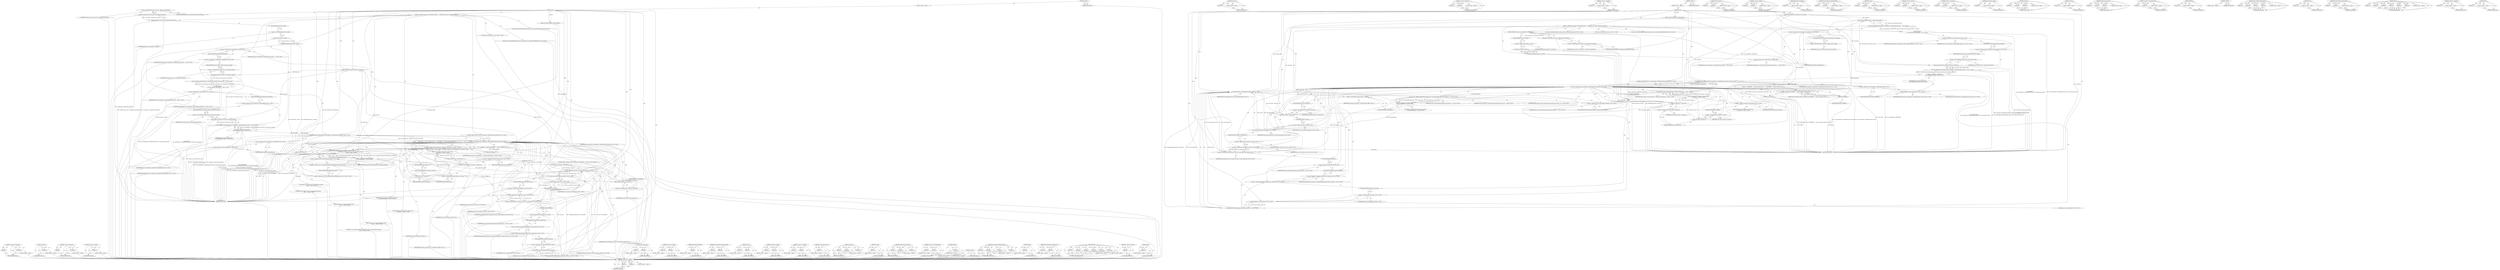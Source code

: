 digraph "DLOG" {
vulnerable_242 [label=<(METHOD,&lt;operator&gt;.greaterThan)>];
vulnerable_243 [label=<(PARAM,p1)>];
vulnerable_244 [label=<(PARAM,p2)>];
vulnerable_245 [label=<(BLOCK,&lt;empty&gt;,&lt;empty&gt;)>];
vulnerable_246 [label=<(METHOD_RETURN,ANY)>];
vulnerable_217 [label=<(METHOD,coded_size)>];
vulnerable_218 [label=<(PARAM,p1)>];
vulnerable_219 [label=<(BLOCK,&lt;empty&gt;,&lt;empty&gt;)>];
vulnerable_220 [label=<(METHOD_RETURN,ANY)>];
vulnerable_170 [label=<(METHOD,&lt;operator&gt;.fieldAccess)>];
vulnerable_171 [label=<(PARAM,p1)>];
vulnerable_172 [label=<(PARAM,p2)>];
vulnerable_173 [label=<(BLOCK,&lt;empty&gt;,&lt;empty&gt;)>];
vulnerable_174 [label=<(METHOD_RETURN,ANY)>];
vulnerable_194 [label=<(METHOD,&lt;operator&gt;.logicalNot)>];
vulnerable_195 [label=<(PARAM,p1)>];
vulnerable_196 [label=<(BLOCK,&lt;empty&gt;,&lt;empty&gt;)>];
vulnerable_197 [label=<(METHOD_RETURN,ANY)>];
vulnerable_6 [label=<(METHOD,&lt;global&gt;)<SUB>1</SUB>>];
vulnerable_7 [label=<(BLOCK,&lt;empty&gt;,&lt;empty&gt;)<SUB>1</SUB>>];
vulnerable_8 [label=<(METHOD,Decode)<SUB>1</SUB>>];
vulnerable_9 [label=<(PARAM,const BitstreamBuffer&amp; bitstream_buffer)<SUB>2</SUB>>];
vulnerable_10 [label=<(PARAM,const scoped_refptr&lt;VideoFrame&gt;&amp; video_frame)<SUB>3</SUB>>];
vulnerable_11 [label=<(BLOCK,{
  DCHECK(io_task_runner_-&gt;BelongsToCurrentThr...,{
  DCHECK(io_task_runner_-&gt;BelongsToCurrentThr...)<SUB>3</SUB>>];
vulnerable_12 [label=<(DCHECK,DCHECK(io_task_runner_-&gt;BelongsToCurrentThread()))<SUB>4</SUB>>];
vulnerable_13 [label=<(BelongsToCurrentThread,io_task_runner_-&gt;BelongsToCurrentThread())<SUB>4</SUB>>];
vulnerable_14 [label=<(&lt;operator&gt;.indirectFieldAccess,io_task_runner_-&gt;BelongsToCurrentThread)<SUB>4</SUB>>];
vulnerable_15 [label=<(IDENTIFIER,io_task_runner_,io_task_runner_-&gt;BelongsToCurrentThread())<SUB>4</SUB>>];
vulnerable_16 [label=<(FIELD_IDENTIFIER,BelongsToCurrentThread,BelongsToCurrentThread)<SUB>4</SUB>>];
vulnerable_17 [label=<(DCHECK,DCHECK(jpeg_decoder_.is_bound()))<SUB>5</SUB>>];
vulnerable_18 [label=<(is_bound,jpeg_decoder_.is_bound())<SUB>5</SUB>>];
vulnerable_19 [label=<(&lt;operator&gt;.fieldAccess,jpeg_decoder_.is_bound)<SUB>5</SUB>>];
vulnerable_20 [label=<(IDENTIFIER,jpeg_decoder_,jpeg_decoder_.is_bound())<SUB>5</SUB>>];
vulnerable_21 [label=<(FIELD_IDENTIFIER,is_bound,is_bound)<SUB>5</SUB>>];
vulnerable_22 [label="<(DCHECK,DCHECK(
      base::SharedMemory::IsHandleValid...)<SUB>7</SUB>>"];
vulnerable_23 [label="<(base.SharedMemory.IsHandleValid,base::SharedMemory::IsHandleValid(video_frame-&gt;...)<SUB>8</SUB>>"];
vulnerable_24 [label="<(&lt;operator&gt;.fieldAccess,base::SharedMemory::IsHandleValid)<SUB>8</SUB>>"];
vulnerable_25 [label="<(&lt;operator&gt;.fieldAccess,base::SharedMemory)<SUB>8</SUB>>"];
vulnerable_26 [label="<(IDENTIFIER,base,base::SharedMemory::IsHandleValid(video_frame-&gt;...)<SUB>8</SUB>>"];
vulnerable_27 [label="<(IDENTIFIER,SharedMemory,base::SharedMemory::IsHandleValid(video_frame-&gt;...)<SUB>8</SUB>>"];
vulnerable_28 [label=<(FIELD_IDENTIFIER,IsHandleValid,IsHandleValid)<SUB>8</SUB>>];
vulnerable_29 [label=<(shared_memory_handle,video_frame-&gt;shared_memory_handle())<SUB>8</SUB>>];
vulnerable_30 [label=<(&lt;operator&gt;.indirectFieldAccess,video_frame-&gt;shared_memory_handle)<SUB>8</SUB>>];
vulnerable_31 [label=<(IDENTIFIER,video_frame,video_frame-&gt;shared_memory_handle())<SUB>8</SUB>>];
vulnerable_32 [label=<(FIELD_IDENTIFIER,shared_memory_handle,shared_memory_handle)<SUB>8</SUB>>];
vulnerable_33 [label="<(LOCAL,base.SharedMemoryHandle output_handle: base.SharedMemoryHandle)<SUB>10</SUB>>"];
vulnerable_34 [label="<(&lt;operator&gt;.assignment,output_handle =
      base::SharedMemory::Dupli...)<SUB>10</SUB>>"];
vulnerable_35 [label="<(IDENTIFIER,output_handle,output_handle =
      base::SharedMemory::Dupli...)<SUB>10</SUB>>"];
vulnerable_36 [label="<(base.SharedMemory.DuplicateHandle,base::SharedMemory::DuplicateHandle(video_frame...)<SUB>11</SUB>>"];
vulnerable_37 [label="<(&lt;operator&gt;.fieldAccess,base::SharedMemory::DuplicateHandle)<SUB>11</SUB>>"];
vulnerable_38 [label="<(&lt;operator&gt;.fieldAccess,base::SharedMemory)<SUB>11</SUB>>"];
vulnerable_39 [label="<(IDENTIFIER,base,base::SharedMemory::DuplicateHandle(video_frame...)<SUB>11</SUB>>"];
vulnerable_40 [label="<(IDENTIFIER,SharedMemory,base::SharedMemory::DuplicateHandle(video_frame...)<SUB>11</SUB>>"];
vulnerable_41 [label=<(FIELD_IDENTIFIER,DuplicateHandle,DuplicateHandle)<SUB>11</SUB>>];
vulnerable_42 [label=<(shared_memory_handle,video_frame-&gt;shared_memory_handle())<SUB>11</SUB>>];
vulnerable_43 [label=<(&lt;operator&gt;.indirectFieldAccess,video_frame-&gt;shared_memory_handle)<SUB>11</SUB>>];
vulnerable_44 [label=<(IDENTIFIER,video_frame,video_frame-&gt;shared_memory_handle())<SUB>11</SUB>>];
vulnerable_45 [label=<(FIELD_IDENTIFIER,shared_memory_handle,shared_memory_handle)<SUB>11</SUB>>];
vulnerable_46 [label="<(CONTROL_STRUCTURE,IF,if (!base::SharedMemory::IsHandleValid(output_handle)))<SUB>12</SUB>>"];
vulnerable_47 [label="<(&lt;operator&gt;.logicalNot,!base::SharedMemory::IsHandleValid(output_handle))<SUB>12</SUB>>"];
vulnerable_48 [label="<(base.SharedMemory.IsHandleValid,base::SharedMemory::IsHandleValid(output_handle))<SUB>12</SUB>>"];
vulnerable_49 [label="<(&lt;operator&gt;.fieldAccess,base::SharedMemory::IsHandleValid)<SUB>12</SUB>>"];
vulnerable_50 [label="<(&lt;operator&gt;.fieldAccess,base::SharedMemory)<SUB>12</SUB>>"];
vulnerable_51 [label="<(IDENTIFIER,base,base::SharedMemory::IsHandleValid(output_handle))<SUB>12</SUB>>"];
vulnerable_52 [label="<(IDENTIFIER,SharedMemory,base::SharedMemory::IsHandleValid(output_handle))<SUB>12</SUB>>"];
vulnerable_53 [label=<(FIELD_IDENTIFIER,IsHandleValid,IsHandleValid)<SUB>12</SUB>>];
vulnerable_54 [label="<(IDENTIFIER,output_handle,base::SharedMemory::IsHandleValid(output_handle))<SUB>12</SUB>>"];
vulnerable_55 [label=<(BLOCK,{
    DLOG(ERROR) &lt;&lt; &quot;Failed to duplicate handl...,{
    DLOG(ERROR) &lt;&lt; &quot;Failed to duplicate handl...)<SUB>12</SUB>>];
vulnerable_56 [label=<(&lt;operator&gt;.shiftLeft,DLOG(ERROR) &lt;&lt; &quot;Failed to duplicate handle of V...)<SUB>13</SUB>>];
vulnerable_57 [label=<(DLOG,DLOG(ERROR))<SUB>13</SUB>>];
vulnerable_58 [label=<(IDENTIFIER,ERROR,DLOG(ERROR))<SUB>13</SUB>>];
vulnerable_59 [label=<(LITERAL,&quot;Failed to duplicate handle of VideoFrame&quot;,DLOG(ERROR) &lt;&lt; &quot;Failed to duplicate handle of V...)<SUB>13</SUB>>];
vulnerable_60 [label=<(RETURN,return;,return;)<SUB>14</SUB>>];
vulnerable_61 [label="<(LOCAL,size_t output_buffer_size: size_t)<SUB>17</SUB>>"];
vulnerable_62 [label="<(&lt;operator&gt;.assignment,output_buffer_size = VideoFrame::AllocationSize...)<SUB>17</SUB>>"];
vulnerable_63 [label="<(IDENTIFIER,output_buffer_size,output_buffer_size = VideoFrame::AllocationSize...)<SUB>17</SUB>>"];
vulnerable_64 [label="<(VideoFrame.AllocationSize,VideoFrame::AllocationSize(
       video_frame-...)<SUB>17</SUB>>"];
vulnerable_65 [label="<(&lt;operator&gt;.fieldAccess,VideoFrame::AllocationSize)<SUB>17</SUB>>"];
vulnerable_66 [label="<(IDENTIFIER,VideoFrame,VideoFrame::AllocationSize(
       video_frame-...)<SUB>17</SUB>>"];
vulnerable_67 [label=<(FIELD_IDENTIFIER,AllocationSize,AllocationSize)<SUB>17</SUB>>];
vulnerable_68 [label=<(format,video_frame-&gt;format())<SUB>18</SUB>>];
vulnerable_69 [label=<(&lt;operator&gt;.indirectFieldAccess,video_frame-&gt;format)<SUB>18</SUB>>];
vulnerable_70 [label=<(IDENTIFIER,video_frame,video_frame-&gt;format())<SUB>18</SUB>>];
vulnerable_71 [label=<(FIELD_IDENTIFIER,format,format)<SUB>18</SUB>>];
vulnerable_72 [label=<(coded_size,video_frame-&gt;coded_size())<SUB>18</SUB>>];
vulnerable_73 [label=<(&lt;operator&gt;.indirectFieldAccess,video_frame-&gt;coded_size)<SUB>18</SUB>>];
vulnerable_74 [label=<(IDENTIFIER,video_frame,video_frame-&gt;coded_size())<SUB>18</SUB>>];
vulnerable_75 [label=<(FIELD_IDENTIFIER,coded_size,coded_size)<SUB>18</SUB>>];
vulnerable_76 [label="<(LOCAL,mojo.ScopedSharedBufferHandle output_frame_handle: mojo.ScopedSharedBufferHandle)<SUB>19</SUB>>"];
vulnerable_77 [label="<(&lt;operator&gt;.assignment,output_frame_handle =
      mojo::WrapSharedMem...)<SUB>19</SUB>>"];
vulnerable_78 [label="<(IDENTIFIER,output_frame_handle,output_frame_handle =
      mojo::WrapSharedMem...)<SUB>19</SUB>>"];
vulnerable_79 [label="<(mojo.WrapSharedMemoryHandle,mojo::WrapSharedMemoryHandle(output_handle, out...)<SUB>20</SUB>>"];
vulnerable_80 [label="<(&lt;operator&gt;.fieldAccess,mojo::WrapSharedMemoryHandle)<SUB>20</SUB>>"];
vulnerable_81 [label="<(IDENTIFIER,mojo,mojo::WrapSharedMemoryHandle(output_handle, out...)<SUB>20</SUB>>"];
vulnerable_82 [label=<(FIELD_IDENTIFIER,WrapSharedMemoryHandle,WrapSharedMemoryHandle)<SUB>20</SUB>>];
vulnerable_83 [label="<(IDENTIFIER,output_handle,mojo::WrapSharedMemoryHandle(output_handle, out...)<SUB>20</SUB>>"];
vulnerable_84 [label="<(IDENTIFIER,output_buffer_size,mojo::WrapSharedMemoryHandle(output_handle, out...)<SUB>20</SUB>>"];
vulnerable_85 [label="<(LITERAL,false,mojo::WrapSharedMemoryHandle(output_handle, out...)<SUB>21</SUB>>"];
vulnerable_86 [label=<(Decode,jpeg_decoder_-&gt;Decode(bitstream_buffer, video_f...)<SUB>23</SUB>>];
vulnerable_87 [label=<(&lt;operator&gt;.indirectFieldAccess,jpeg_decoder_-&gt;Decode)<SUB>23</SUB>>];
vulnerable_88 [label=<(IDENTIFIER,jpeg_decoder_,jpeg_decoder_-&gt;Decode(bitstream_buffer, video_f...)<SUB>23</SUB>>];
vulnerable_89 [label=<(FIELD_IDENTIFIER,Decode,Decode)<SUB>23</SUB>>];
vulnerable_90 [label=<(IDENTIFIER,bitstream_buffer,jpeg_decoder_-&gt;Decode(bitstream_buffer, video_f...)<SUB>23</SUB>>];
vulnerable_91 [label=<(coded_size,video_frame-&gt;coded_size())<SUB>23</SUB>>];
vulnerable_92 [label=<(&lt;operator&gt;.indirectFieldAccess,video_frame-&gt;coded_size)<SUB>23</SUB>>];
vulnerable_93 [label=<(IDENTIFIER,video_frame,video_frame-&gt;coded_size())<SUB>23</SUB>>];
vulnerable_94 [label=<(FIELD_IDENTIFIER,coded_size,coded_size)<SUB>23</SUB>>];
vulnerable_95 [label="<(std.move,std::move(output_frame_handle))<SUB>24</SUB>>"];
vulnerable_96 [label="<(&lt;operator&gt;.fieldAccess,std::move)<SUB>24</SUB>>"];
vulnerable_97 [label="<(IDENTIFIER,std,std::move(output_frame_handle))<SUB>24</SUB>>"];
vulnerable_98 [label=<(FIELD_IDENTIFIER,move,move)<SUB>24</SUB>>];
vulnerable_99 [label="<(IDENTIFIER,output_frame_handle,std::move(output_frame_handle))<SUB>24</SUB>>"];
vulnerable_100 [label="<(&lt;operator&gt;.greaterThan,base::checked_cast&lt;uint32_t&gt;(output_buffer_size))<SUB>25</SUB>>"];
vulnerable_101 [label="<(&lt;operator&gt;.lessThan,base::checked_cast&lt;uint32_t)<SUB>25</SUB>>"];
vulnerable_102 [label="<(&lt;operator&gt;.fieldAccess,base::checked_cast)<SUB>25</SUB>>"];
vulnerable_103 [label="<(IDENTIFIER,base,base::checked_cast&lt;uint32_t)<SUB>25</SUB>>"];
vulnerable_104 [label=<(FIELD_IDENTIFIER,checked_cast,checked_cast)<SUB>25</SUB>>];
vulnerable_105 [label="<(IDENTIFIER,uint32_t,base::checked_cast&lt;uint32_t)<SUB>25</SUB>>"];
vulnerable_106 [label="<(IDENTIFIER,output_buffer_size,base::checked_cast&lt;uint32_t&gt;(output_buffer_size))<SUB>25</SUB>>"];
vulnerable_107 [label="<(base.Bind,base::Bind(&amp;MojoJpegDecodeAccelerator::OnDecode...)<SUB>26</SUB>>"];
vulnerable_108 [label="<(&lt;operator&gt;.fieldAccess,base::Bind)<SUB>26</SUB>>"];
vulnerable_109 [label="<(IDENTIFIER,base,base::Bind(&amp;MojoJpegDecodeAccelerator::OnDecode...)<SUB>26</SUB>>"];
vulnerable_110 [label=<(FIELD_IDENTIFIER,Bind,Bind)<SUB>26</SUB>>];
vulnerable_111 [label="<(&lt;operator&gt;.addressOf,&amp;MojoJpegDecodeAccelerator::OnDecodeAck)<SUB>26</SUB>>"];
vulnerable_112 [label="<(&lt;operator&gt;.fieldAccess,MojoJpegDecodeAccelerator::OnDecodeAck)<SUB>26</SUB>>"];
vulnerable_113 [label="<(IDENTIFIER,MojoJpegDecodeAccelerator,base::Bind(&amp;MojoJpegDecodeAccelerator::OnDecode...)<SUB>26</SUB>>"];
vulnerable_114 [label=<(FIELD_IDENTIFIER,OnDecodeAck,OnDecodeAck)<SUB>26</SUB>>];
vulnerable_115 [label="<(base.Unretained,base::Unretained(this))<SUB>27</SUB>>"];
vulnerable_116 [label="<(&lt;operator&gt;.fieldAccess,base::Unretained)<SUB>27</SUB>>"];
vulnerable_117 [label="<(IDENTIFIER,base,base::Unretained(this))<SUB>27</SUB>>"];
vulnerable_118 [label=<(FIELD_IDENTIFIER,Unretained,Unretained)<SUB>27</SUB>>];
vulnerable_119 [label="<(LITERAL,this,base::Unretained(this))<SUB>27</SUB>>"];
vulnerable_120 [label=<(METHOD_RETURN,void)<SUB>1</SUB>>];
vulnerable_122 [label=<(METHOD_RETURN,ANY)<SUB>1</SUB>>];
vulnerable_262 [label=<(METHOD,base.Unretained)>];
vulnerable_263 [label=<(PARAM,p1)>];
vulnerable_264 [label=<(PARAM,p2)>];
vulnerable_265 [label=<(BLOCK,&lt;empty&gt;,&lt;empty&gt;)>];
vulnerable_266 [label=<(METHOD_RETURN,ANY)>];
vulnerable_198 [label=<(METHOD,&lt;operator&gt;.shiftLeft)>];
vulnerable_199 [label=<(PARAM,p1)>];
vulnerable_200 [label=<(PARAM,p2)>];
vulnerable_201 [label=<(BLOCK,&lt;empty&gt;,&lt;empty&gt;)>];
vulnerable_202 [label=<(METHOD_RETURN,ANY)>];
vulnerable_157 [label=<(METHOD,BelongsToCurrentThread)>];
vulnerable_158 [label=<(PARAM,p1)>];
vulnerable_159 [label=<(BLOCK,&lt;empty&gt;,&lt;empty&gt;)>];
vulnerable_160 [label=<(METHOD_RETURN,ANY)>];
vulnerable_189 [label=<(METHOD,base.SharedMemory.DuplicateHandle)>];
vulnerable_190 [label=<(PARAM,p1)>];
vulnerable_191 [label=<(PARAM,p2)>];
vulnerable_192 [label=<(BLOCK,&lt;empty&gt;,&lt;empty&gt;)>];
vulnerable_193 [label=<(METHOD_RETURN,ANY)>];
vulnerable_237 [label=<(METHOD,std.move)>];
vulnerable_238 [label=<(PARAM,p1)>];
vulnerable_239 [label=<(PARAM,p2)>];
vulnerable_240 [label=<(BLOCK,&lt;empty&gt;,&lt;empty&gt;)>];
vulnerable_241 [label=<(METHOD_RETURN,ANY)>];
vulnerable_247 [label=<(METHOD,&lt;operator&gt;.lessThan)>];
vulnerable_248 [label=<(PARAM,p1)>];
vulnerable_249 [label=<(PARAM,p2)>];
vulnerable_250 [label=<(BLOCK,&lt;empty&gt;,&lt;empty&gt;)>];
vulnerable_251 [label=<(METHOD_RETURN,ANY)>];
vulnerable_184 [label=<(METHOD,&lt;operator&gt;.assignment)>];
vulnerable_185 [label=<(PARAM,p1)>];
vulnerable_186 [label=<(PARAM,p2)>];
vulnerable_187 [label=<(BLOCK,&lt;empty&gt;,&lt;empty&gt;)>];
vulnerable_188 [label=<(METHOD_RETURN,ANY)>];
vulnerable_180 [label=<(METHOD,shared_memory_handle)>];
vulnerable_181 [label=<(PARAM,p1)>];
vulnerable_182 [label=<(BLOCK,&lt;empty&gt;,&lt;empty&gt;)>];
vulnerable_183 [label=<(METHOD_RETURN,ANY)>];
vulnerable_252 [label=<(METHOD,base.Bind)>];
vulnerable_253 [label=<(PARAM,p1)>];
vulnerable_254 [label=<(PARAM,p2)>];
vulnerable_255 [label=<(PARAM,p3)>];
vulnerable_256 [label=<(BLOCK,&lt;empty&gt;,&lt;empty&gt;)>];
vulnerable_257 [label=<(METHOD_RETURN,ANY)>];
vulnerable_166 [label=<(METHOD,is_bound)>];
vulnerable_167 [label=<(PARAM,p1)>];
vulnerable_168 [label=<(BLOCK,&lt;empty&gt;,&lt;empty&gt;)>];
vulnerable_169 [label=<(METHOD_RETURN,ANY)>];
vulnerable_207 [label=<(METHOD,VideoFrame.AllocationSize)>];
vulnerable_208 [label=<(PARAM,p1)>];
vulnerable_209 [label=<(PARAM,p2)>];
vulnerable_210 [label=<(PARAM,p3)>];
vulnerable_211 [label=<(BLOCK,&lt;empty&gt;,&lt;empty&gt;)>];
vulnerable_212 [label=<(METHOD_RETURN,ANY)>];
vulnerable_161 [label=<(METHOD,&lt;operator&gt;.indirectFieldAccess)>];
vulnerable_162 [label=<(PARAM,p1)>];
vulnerable_163 [label=<(PARAM,p2)>];
vulnerable_164 [label=<(BLOCK,&lt;empty&gt;,&lt;empty&gt;)>];
vulnerable_165 [label=<(METHOD_RETURN,ANY)>];
vulnerable_153 [label=<(METHOD,DCHECK)>];
vulnerable_154 [label=<(PARAM,p1)>];
vulnerable_155 [label=<(BLOCK,&lt;empty&gt;,&lt;empty&gt;)>];
vulnerable_156 [label=<(METHOD_RETURN,ANY)>];
vulnerable_147 [label=<(METHOD,&lt;global&gt;)<SUB>1</SUB>>];
vulnerable_148 [label=<(BLOCK,&lt;empty&gt;,&lt;empty&gt;)>];
vulnerable_149 [label=<(METHOD_RETURN,ANY)>];
vulnerable_221 [label=<(METHOD,mojo.WrapSharedMemoryHandle)>];
vulnerable_222 [label=<(PARAM,p1)>];
vulnerable_223 [label=<(PARAM,p2)>];
vulnerable_224 [label=<(PARAM,p3)>];
vulnerable_225 [label=<(PARAM,p4)>];
vulnerable_226 [label=<(BLOCK,&lt;empty&gt;,&lt;empty&gt;)>];
vulnerable_227 [label=<(METHOD_RETURN,ANY)>];
vulnerable_213 [label=<(METHOD,format)>];
vulnerable_214 [label=<(PARAM,p1)>];
vulnerable_215 [label=<(BLOCK,&lt;empty&gt;,&lt;empty&gt;)>];
vulnerable_216 [label=<(METHOD_RETURN,ANY)>];
vulnerable_175 [label=<(METHOD,base.SharedMemory.IsHandleValid)>];
vulnerable_176 [label=<(PARAM,p1)>];
vulnerable_177 [label=<(PARAM,p2)>];
vulnerable_178 [label=<(BLOCK,&lt;empty&gt;,&lt;empty&gt;)>];
vulnerable_179 [label=<(METHOD_RETURN,ANY)>];
vulnerable_228 [label=<(METHOD,Decode)>];
vulnerable_229 [label=<(PARAM,p1)>];
vulnerable_230 [label=<(PARAM,p2)>];
vulnerable_231 [label=<(PARAM,p3)>];
vulnerable_232 [label=<(PARAM,p4)>];
vulnerable_233 [label=<(PARAM,p5)>];
vulnerable_234 [label=<(PARAM,p6)>];
vulnerable_235 [label=<(BLOCK,&lt;empty&gt;,&lt;empty&gt;)>];
vulnerable_236 [label=<(METHOD_RETURN,ANY)>];
vulnerable_258 [label=<(METHOD,&lt;operator&gt;.addressOf)>];
vulnerable_259 [label=<(PARAM,p1)>];
vulnerable_260 [label=<(BLOCK,&lt;empty&gt;,&lt;empty&gt;)>];
vulnerable_261 [label=<(METHOD_RETURN,ANY)>];
vulnerable_203 [label=<(METHOD,DLOG)>];
vulnerable_204 [label=<(PARAM,p1)>];
vulnerable_205 [label=<(BLOCK,&lt;empty&gt;,&lt;empty&gt;)>];
vulnerable_206 [label=<(METHOD_RETURN,ANY)>];
fixed_246 [label=<(METHOD,&lt;operator&gt;.greaterThan)>];
fixed_247 [label=<(PARAM,p1)>];
fixed_248 [label=<(PARAM,p2)>];
fixed_249 [label=<(BLOCK,&lt;empty&gt;,&lt;empty&gt;)>];
fixed_250 [label=<(METHOD_RETURN,ANY)>];
fixed_221 [label=<(METHOD,coded_size)>];
fixed_222 [label=<(PARAM,p1)>];
fixed_223 [label=<(BLOCK,&lt;empty&gt;,&lt;empty&gt;)>];
fixed_224 [label=<(METHOD_RETURN,ANY)>];
fixed_174 [label=<(METHOD,&lt;operator&gt;.fieldAccess)>];
fixed_175 [label=<(PARAM,p1)>];
fixed_176 [label=<(PARAM,p2)>];
fixed_177 [label=<(BLOCK,&lt;empty&gt;,&lt;empty&gt;)>];
fixed_178 [label=<(METHOD_RETURN,ANY)>];
fixed_198 [label=<(METHOD,&lt;operator&gt;.logicalNot)>];
fixed_199 [label=<(PARAM,p1)>];
fixed_200 [label=<(BLOCK,&lt;empty&gt;,&lt;empty&gt;)>];
fixed_201 [label=<(METHOD_RETURN,ANY)>];
fixed_6 [label=<(METHOD,&lt;global&gt;)<SUB>1</SUB>>];
fixed_7 [label=<(BLOCK,&lt;empty&gt;,&lt;empty&gt;)<SUB>1</SUB>>];
fixed_8 [label=<(METHOD,Decode)<SUB>1</SUB>>];
fixed_9 [label=<(PARAM,const BitstreamBuffer&amp; bitstream_buffer)<SUB>2</SUB>>];
fixed_10 [label=<(PARAM,const scoped_refptr&lt;VideoFrame&gt;&amp; video_frame)<SUB>3</SUB>>];
fixed_11 [label=<(BLOCK,{
  DCHECK(io_task_runner_-&gt;BelongsToCurrentThr...,{
  DCHECK(io_task_runner_-&gt;BelongsToCurrentThr...)<SUB>3</SUB>>];
fixed_12 [label=<(DCHECK,DCHECK(io_task_runner_-&gt;BelongsToCurrentThread()))<SUB>4</SUB>>];
fixed_13 [label=<(BelongsToCurrentThread,io_task_runner_-&gt;BelongsToCurrentThread())<SUB>4</SUB>>];
fixed_14 [label=<(&lt;operator&gt;.indirectFieldAccess,io_task_runner_-&gt;BelongsToCurrentThread)<SUB>4</SUB>>];
fixed_15 [label=<(IDENTIFIER,io_task_runner_,io_task_runner_-&gt;BelongsToCurrentThread())<SUB>4</SUB>>];
fixed_16 [label=<(FIELD_IDENTIFIER,BelongsToCurrentThread,BelongsToCurrentThread)<SUB>4</SUB>>];
fixed_17 [label=<(DCHECK,DCHECK(jpeg_decoder_.is_bound()))<SUB>5</SUB>>];
fixed_18 [label=<(is_bound,jpeg_decoder_.is_bound())<SUB>5</SUB>>];
fixed_19 [label=<(&lt;operator&gt;.fieldAccess,jpeg_decoder_.is_bound)<SUB>5</SUB>>];
fixed_20 [label=<(IDENTIFIER,jpeg_decoder_,jpeg_decoder_.is_bound())<SUB>5</SUB>>];
fixed_21 [label=<(FIELD_IDENTIFIER,is_bound,is_bound)<SUB>5</SUB>>];
fixed_22 [label="<(DCHECK,DCHECK(
      base::SharedMemory::IsHandleValid...)<SUB>7</SUB>>"];
fixed_23 [label="<(base.SharedMemory.IsHandleValid,base::SharedMemory::IsHandleValid(video_frame-&gt;...)<SUB>8</SUB>>"];
fixed_24 [label="<(&lt;operator&gt;.fieldAccess,base::SharedMemory::IsHandleValid)<SUB>8</SUB>>"];
fixed_25 [label="<(&lt;operator&gt;.fieldAccess,base::SharedMemory)<SUB>8</SUB>>"];
fixed_26 [label="<(IDENTIFIER,base,base::SharedMemory::IsHandleValid(video_frame-&gt;...)<SUB>8</SUB>>"];
fixed_27 [label="<(IDENTIFIER,SharedMemory,base::SharedMemory::IsHandleValid(video_frame-&gt;...)<SUB>8</SUB>>"];
fixed_28 [label=<(FIELD_IDENTIFIER,IsHandleValid,IsHandleValid)<SUB>8</SUB>>];
fixed_29 [label=<(shared_memory_handle,video_frame-&gt;shared_memory_handle())<SUB>8</SUB>>];
fixed_30 [label=<(&lt;operator&gt;.indirectFieldAccess,video_frame-&gt;shared_memory_handle)<SUB>8</SUB>>];
fixed_31 [label=<(IDENTIFIER,video_frame,video_frame-&gt;shared_memory_handle())<SUB>8</SUB>>];
fixed_32 [label=<(FIELD_IDENTIFIER,shared_memory_handle,shared_memory_handle)<SUB>8</SUB>>];
fixed_33 [label="<(LOCAL,base.SharedMemoryHandle output_handle: base.SharedMemoryHandle)<SUB>10</SUB>>"];
fixed_34 [label="<(&lt;operator&gt;.assignment,output_handle =
      base::SharedMemory::Dupli...)<SUB>10</SUB>>"];
fixed_35 [label="<(IDENTIFIER,output_handle,output_handle =
      base::SharedMemory::Dupli...)<SUB>10</SUB>>"];
fixed_36 [label="<(base.SharedMemory.DuplicateHandle,base::SharedMemory::DuplicateHandle(video_frame...)<SUB>11</SUB>>"];
fixed_37 [label="<(&lt;operator&gt;.fieldAccess,base::SharedMemory::DuplicateHandle)<SUB>11</SUB>>"];
fixed_38 [label="<(&lt;operator&gt;.fieldAccess,base::SharedMemory)<SUB>11</SUB>>"];
fixed_39 [label="<(IDENTIFIER,base,base::SharedMemory::DuplicateHandle(video_frame...)<SUB>11</SUB>>"];
fixed_40 [label="<(IDENTIFIER,SharedMemory,base::SharedMemory::DuplicateHandle(video_frame...)<SUB>11</SUB>>"];
fixed_41 [label=<(FIELD_IDENTIFIER,DuplicateHandle,DuplicateHandle)<SUB>11</SUB>>];
fixed_42 [label=<(shared_memory_handle,video_frame-&gt;shared_memory_handle())<SUB>11</SUB>>];
fixed_43 [label=<(&lt;operator&gt;.indirectFieldAccess,video_frame-&gt;shared_memory_handle)<SUB>11</SUB>>];
fixed_44 [label=<(IDENTIFIER,video_frame,video_frame-&gt;shared_memory_handle())<SUB>11</SUB>>];
fixed_45 [label=<(FIELD_IDENTIFIER,shared_memory_handle,shared_memory_handle)<SUB>11</SUB>>];
fixed_46 [label="<(CONTROL_STRUCTURE,IF,if (!base::SharedMemory::IsHandleValid(output_handle)))<SUB>12</SUB>>"];
fixed_47 [label="<(&lt;operator&gt;.logicalNot,!base::SharedMemory::IsHandleValid(output_handle))<SUB>12</SUB>>"];
fixed_48 [label="<(base.SharedMemory.IsHandleValid,base::SharedMemory::IsHandleValid(output_handle))<SUB>12</SUB>>"];
fixed_49 [label="<(&lt;operator&gt;.fieldAccess,base::SharedMemory::IsHandleValid)<SUB>12</SUB>>"];
fixed_50 [label="<(&lt;operator&gt;.fieldAccess,base::SharedMemory)<SUB>12</SUB>>"];
fixed_51 [label="<(IDENTIFIER,base,base::SharedMemory::IsHandleValid(output_handle))<SUB>12</SUB>>"];
fixed_52 [label="<(IDENTIFIER,SharedMemory,base::SharedMemory::IsHandleValid(output_handle))<SUB>12</SUB>>"];
fixed_53 [label=<(FIELD_IDENTIFIER,IsHandleValid,IsHandleValid)<SUB>12</SUB>>];
fixed_54 [label="<(IDENTIFIER,output_handle,base::SharedMemory::IsHandleValid(output_handle))<SUB>12</SUB>>"];
fixed_55 [label=<(BLOCK,{
    DLOG(ERROR) &lt;&lt; &quot;Failed to duplicate handl...,{
    DLOG(ERROR) &lt;&lt; &quot;Failed to duplicate handl...)<SUB>12</SUB>>];
fixed_56 [label=<(&lt;operator&gt;.shiftLeft,DLOG(ERROR) &lt;&lt; &quot;Failed to duplicate handle of V...)<SUB>13</SUB>>];
fixed_57 [label=<(DLOG,DLOG(ERROR))<SUB>13</SUB>>];
fixed_58 [label=<(IDENTIFIER,ERROR,DLOG(ERROR))<SUB>13</SUB>>];
fixed_59 [label=<(LITERAL,&quot;Failed to duplicate handle of VideoFrame&quot;,DLOG(ERROR) &lt;&lt; &quot;Failed to duplicate handle of V...)<SUB>13</SUB>>];
fixed_60 [label=<(RETURN,return;,return;)<SUB>14</SUB>>];
fixed_61 [label="<(LOCAL,size_t output_buffer_size: size_t)<SUB>17</SUB>>"];
fixed_62 [label="<(&lt;operator&gt;.assignment,output_buffer_size = VideoFrame::AllocationSize...)<SUB>17</SUB>>"];
fixed_63 [label="<(IDENTIFIER,output_buffer_size,output_buffer_size = VideoFrame::AllocationSize...)<SUB>17</SUB>>"];
fixed_64 [label="<(VideoFrame.AllocationSize,VideoFrame::AllocationSize(
       video_frame-...)<SUB>17</SUB>>"];
fixed_65 [label="<(&lt;operator&gt;.fieldAccess,VideoFrame::AllocationSize)<SUB>17</SUB>>"];
fixed_66 [label="<(IDENTIFIER,VideoFrame,VideoFrame::AllocationSize(
       video_frame-...)<SUB>17</SUB>>"];
fixed_67 [label=<(FIELD_IDENTIFIER,AllocationSize,AllocationSize)<SUB>17</SUB>>];
fixed_68 [label=<(format,video_frame-&gt;format())<SUB>18</SUB>>];
fixed_69 [label=<(&lt;operator&gt;.indirectFieldAccess,video_frame-&gt;format)<SUB>18</SUB>>];
fixed_70 [label=<(IDENTIFIER,video_frame,video_frame-&gt;format())<SUB>18</SUB>>];
fixed_71 [label=<(FIELD_IDENTIFIER,format,format)<SUB>18</SUB>>];
fixed_72 [label=<(coded_size,video_frame-&gt;coded_size())<SUB>18</SUB>>];
fixed_73 [label=<(&lt;operator&gt;.indirectFieldAccess,video_frame-&gt;coded_size)<SUB>18</SUB>>];
fixed_74 [label=<(IDENTIFIER,video_frame,video_frame-&gt;coded_size())<SUB>18</SUB>>];
fixed_75 [label=<(FIELD_IDENTIFIER,coded_size,coded_size)<SUB>18</SUB>>];
fixed_76 [label="<(LOCAL,mojo.ScopedSharedBufferHandle output_frame_handle: mojo.ScopedSharedBufferHandle)<SUB>19</SUB>>"];
fixed_77 [label="<(&lt;operator&gt;.assignment,output_frame_handle =
      mojo::WrapSharedMem...)<SUB>19</SUB>>"];
fixed_78 [label="<(IDENTIFIER,output_frame_handle,output_frame_handle =
      mojo::WrapSharedMem...)<SUB>19</SUB>>"];
fixed_79 [label="<(mojo.WrapSharedMemoryHandle,mojo::WrapSharedMemoryHandle(
          output_...)<SUB>20</SUB>>"];
fixed_80 [label="<(&lt;operator&gt;.fieldAccess,mojo::WrapSharedMemoryHandle)<SUB>20</SUB>>"];
fixed_81 [label="<(IDENTIFIER,mojo,mojo::WrapSharedMemoryHandle(
          output_...)<SUB>20</SUB>>"];
fixed_82 [label=<(FIELD_IDENTIFIER,WrapSharedMemoryHandle,WrapSharedMemoryHandle)<SUB>20</SUB>>];
fixed_83 [label="<(IDENTIFIER,output_handle,mojo::WrapSharedMemoryHandle(
          output_...)<SUB>21</SUB>>"];
fixed_84 [label="<(IDENTIFIER,output_buffer_size,mojo::WrapSharedMemoryHandle(
          output_...)<SUB>21</SUB>>"];
fixed_85 [label="<(&lt;operator&gt;.fieldAccess,mojo::UnwrappedSharedMemoryHandleProtection::kR...)<SUB>22</SUB>>"];
fixed_86 [label="<(&lt;operator&gt;.fieldAccess,mojo::UnwrappedSharedMemoryHandleProtection)<SUB>22</SUB>>"];
fixed_87 [label="<(IDENTIFIER,mojo,mojo::WrapSharedMemoryHandle(
          output_...)<SUB>22</SUB>>"];
fixed_88 [label="<(IDENTIFIER,UnwrappedSharedMemoryHandleProtection,mojo::WrapSharedMemoryHandle(
          output_...)<SUB>22</SUB>>"];
fixed_89 [label=<(FIELD_IDENTIFIER,kReadWrite,kReadWrite)<SUB>22</SUB>>];
fixed_90 [label=<(Decode,jpeg_decoder_-&gt;Decode(bitstream_buffer, video_f...)<SUB>24</SUB>>];
fixed_91 [label=<(&lt;operator&gt;.indirectFieldAccess,jpeg_decoder_-&gt;Decode)<SUB>24</SUB>>];
fixed_92 [label=<(IDENTIFIER,jpeg_decoder_,jpeg_decoder_-&gt;Decode(bitstream_buffer, video_f...)<SUB>24</SUB>>];
fixed_93 [label=<(FIELD_IDENTIFIER,Decode,Decode)<SUB>24</SUB>>];
fixed_94 [label=<(IDENTIFIER,bitstream_buffer,jpeg_decoder_-&gt;Decode(bitstream_buffer, video_f...)<SUB>24</SUB>>];
fixed_95 [label=<(coded_size,video_frame-&gt;coded_size())<SUB>24</SUB>>];
fixed_96 [label=<(&lt;operator&gt;.indirectFieldAccess,video_frame-&gt;coded_size)<SUB>24</SUB>>];
fixed_97 [label=<(IDENTIFIER,video_frame,video_frame-&gt;coded_size())<SUB>24</SUB>>];
fixed_98 [label=<(FIELD_IDENTIFIER,coded_size,coded_size)<SUB>24</SUB>>];
fixed_99 [label="<(std.move,std::move(output_frame_handle))<SUB>25</SUB>>"];
fixed_100 [label="<(&lt;operator&gt;.fieldAccess,std::move)<SUB>25</SUB>>"];
fixed_101 [label="<(IDENTIFIER,std,std::move(output_frame_handle))<SUB>25</SUB>>"];
fixed_102 [label=<(FIELD_IDENTIFIER,move,move)<SUB>25</SUB>>];
fixed_103 [label="<(IDENTIFIER,output_frame_handle,std::move(output_frame_handle))<SUB>25</SUB>>"];
fixed_104 [label="<(&lt;operator&gt;.greaterThan,base::checked_cast&lt;uint32_t&gt;(output_buffer_size))<SUB>26</SUB>>"];
fixed_105 [label="<(&lt;operator&gt;.lessThan,base::checked_cast&lt;uint32_t)<SUB>26</SUB>>"];
fixed_106 [label="<(&lt;operator&gt;.fieldAccess,base::checked_cast)<SUB>26</SUB>>"];
fixed_107 [label="<(IDENTIFIER,base,base::checked_cast&lt;uint32_t)<SUB>26</SUB>>"];
fixed_108 [label=<(FIELD_IDENTIFIER,checked_cast,checked_cast)<SUB>26</SUB>>];
fixed_109 [label="<(IDENTIFIER,uint32_t,base::checked_cast&lt;uint32_t)<SUB>26</SUB>>"];
fixed_110 [label="<(IDENTIFIER,output_buffer_size,base::checked_cast&lt;uint32_t&gt;(output_buffer_size))<SUB>26</SUB>>"];
fixed_111 [label="<(base.Bind,base::Bind(&amp;MojoJpegDecodeAccelerator::OnDecode...)<SUB>27</SUB>>"];
fixed_112 [label="<(&lt;operator&gt;.fieldAccess,base::Bind)<SUB>27</SUB>>"];
fixed_113 [label="<(IDENTIFIER,base,base::Bind(&amp;MojoJpegDecodeAccelerator::OnDecode...)<SUB>27</SUB>>"];
fixed_114 [label=<(FIELD_IDENTIFIER,Bind,Bind)<SUB>27</SUB>>];
fixed_115 [label="<(&lt;operator&gt;.addressOf,&amp;MojoJpegDecodeAccelerator::OnDecodeAck)<SUB>27</SUB>>"];
fixed_116 [label="<(&lt;operator&gt;.fieldAccess,MojoJpegDecodeAccelerator::OnDecodeAck)<SUB>27</SUB>>"];
fixed_117 [label="<(IDENTIFIER,MojoJpegDecodeAccelerator,base::Bind(&amp;MojoJpegDecodeAccelerator::OnDecode...)<SUB>27</SUB>>"];
fixed_118 [label=<(FIELD_IDENTIFIER,OnDecodeAck,OnDecodeAck)<SUB>27</SUB>>];
fixed_119 [label="<(base.Unretained,base::Unretained(this))<SUB>28</SUB>>"];
fixed_120 [label="<(&lt;operator&gt;.fieldAccess,base::Unretained)<SUB>28</SUB>>"];
fixed_121 [label="<(IDENTIFIER,base,base::Unretained(this))<SUB>28</SUB>>"];
fixed_122 [label=<(FIELD_IDENTIFIER,Unretained,Unretained)<SUB>28</SUB>>];
fixed_123 [label="<(LITERAL,this,base::Unretained(this))<SUB>28</SUB>>"];
fixed_124 [label=<(METHOD_RETURN,void)<SUB>1</SUB>>];
fixed_126 [label=<(METHOD_RETURN,ANY)<SUB>1</SUB>>];
fixed_266 [label=<(METHOD,base.Unretained)>];
fixed_267 [label=<(PARAM,p1)>];
fixed_268 [label=<(PARAM,p2)>];
fixed_269 [label=<(BLOCK,&lt;empty&gt;,&lt;empty&gt;)>];
fixed_270 [label=<(METHOD_RETURN,ANY)>];
fixed_202 [label=<(METHOD,&lt;operator&gt;.shiftLeft)>];
fixed_203 [label=<(PARAM,p1)>];
fixed_204 [label=<(PARAM,p2)>];
fixed_205 [label=<(BLOCK,&lt;empty&gt;,&lt;empty&gt;)>];
fixed_206 [label=<(METHOD_RETURN,ANY)>];
fixed_161 [label=<(METHOD,BelongsToCurrentThread)>];
fixed_162 [label=<(PARAM,p1)>];
fixed_163 [label=<(BLOCK,&lt;empty&gt;,&lt;empty&gt;)>];
fixed_164 [label=<(METHOD_RETURN,ANY)>];
fixed_193 [label=<(METHOD,base.SharedMemory.DuplicateHandle)>];
fixed_194 [label=<(PARAM,p1)>];
fixed_195 [label=<(PARAM,p2)>];
fixed_196 [label=<(BLOCK,&lt;empty&gt;,&lt;empty&gt;)>];
fixed_197 [label=<(METHOD_RETURN,ANY)>];
fixed_241 [label=<(METHOD,std.move)>];
fixed_242 [label=<(PARAM,p1)>];
fixed_243 [label=<(PARAM,p2)>];
fixed_244 [label=<(BLOCK,&lt;empty&gt;,&lt;empty&gt;)>];
fixed_245 [label=<(METHOD_RETURN,ANY)>];
fixed_251 [label=<(METHOD,&lt;operator&gt;.lessThan)>];
fixed_252 [label=<(PARAM,p1)>];
fixed_253 [label=<(PARAM,p2)>];
fixed_254 [label=<(BLOCK,&lt;empty&gt;,&lt;empty&gt;)>];
fixed_255 [label=<(METHOD_RETURN,ANY)>];
fixed_188 [label=<(METHOD,&lt;operator&gt;.assignment)>];
fixed_189 [label=<(PARAM,p1)>];
fixed_190 [label=<(PARAM,p2)>];
fixed_191 [label=<(BLOCK,&lt;empty&gt;,&lt;empty&gt;)>];
fixed_192 [label=<(METHOD_RETURN,ANY)>];
fixed_184 [label=<(METHOD,shared_memory_handle)>];
fixed_185 [label=<(PARAM,p1)>];
fixed_186 [label=<(BLOCK,&lt;empty&gt;,&lt;empty&gt;)>];
fixed_187 [label=<(METHOD_RETURN,ANY)>];
fixed_256 [label=<(METHOD,base.Bind)>];
fixed_257 [label=<(PARAM,p1)>];
fixed_258 [label=<(PARAM,p2)>];
fixed_259 [label=<(PARAM,p3)>];
fixed_260 [label=<(BLOCK,&lt;empty&gt;,&lt;empty&gt;)>];
fixed_261 [label=<(METHOD_RETURN,ANY)>];
fixed_170 [label=<(METHOD,is_bound)>];
fixed_171 [label=<(PARAM,p1)>];
fixed_172 [label=<(BLOCK,&lt;empty&gt;,&lt;empty&gt;)>];
fixed_173 [label=<(METHOD_RETURN,ANY)>];
fixed_211 [label=<(METHOD,VideoFrame.AllocationSize)>];
fixed_212 [label=<(PARAM,p1)>];
fixed_213 [label=<(PARAM,p2)>];
fixed_214 [label=<(PARAM,p3)>];
fixed_215 [label=<(BLOCK,&lt;empty&gt;,&lt;empty&gt;)>];
fixed_216 [label=<(METHOD_RETURN,ANY)>];
fixed_165 [label=<(METHOD,&lt;operator&gt;.indirectFieldAccess)>];
fixed_166 [label=<(PARAM,p1)>];
fixed_167 [label=<(PARAM,p2)>];
fixed_168 [label=<(BLOCK,&lt;empty&gt;,&lt;empty&gt;)>];
fixed_169 [label=<(METHOD_RETURN,ANY)>];
fixed_157 [label=<(METHOD,DCHECK)>];
fixed_158 [label=<(PARAM,p1)>];
fixed_159 [label=<(BLOCK,&lt;empty&gt;,&lt;empty&gt;)>];
fixed_160 [label=<(METHOD_RETURN,ANY)>];
fixed_151 [label=<(METHOD,&lt;global&gt;)<SUB>1</SUB>>];
fixed_152 [label=<(BLOCK,&lt;empty&gt;,&lt;empty&gt;)>];
fixed_153 [label=<(METHOD_RETURN,ANY)>];
fixed_225 [label=<(METHOD,mojo.WrapSharedMemoryHandle)>];
fixed_226 [label=<(PARAM,p1)>];
fixed_227 [label=<(PARAM,p2)>];
fixed_228 [label=<(PARAM,p3)>];
fixed_229 [label=<(PARAM,p4)>];
fixed_230 [label=<(BLOCK,&lt;empty&gt;,&lt;empty&gt;)>];
fixed_231 [label=<(METHOD_RETURN,ANY)>];
fixed_217 [label=<(METHOD,format)>];
fixed_218 [label=<(PARAM,p1)>];
fixed_219 [label=<(BLOCK,&lt;empty&gt;,&lt;empty&gt;)>];
fixed_220 [label=<(METHOD_RETURN,ANY)>];
fixed_179 [label=<(METHOD,base.SharedMemory.IsHandleValid)>];
fixed_180 [label=<(PARAM,p1)>];
fixed_181 [label=<(PARAM,p2)>];
fixed_182 [label=<(BLOCK,&lt;empty&gt;,&lt;empty&gt;)>];
fixed_183 [label=<(METHOD_RETURN,ANY)>];
fixed_232 [label=<(METHOD,Decode)>];
fixed_233 [label=<(PARAM,p1)>];
fixed_234 [label=<(PARAM,p2)>];
fixed_235 [label=<(PARAM,p3)>];
fixed_236 [label=<(PARAM,p4)>];
fixed_237 [label=<(PARAM,p5)>];
fixed_238 [label=<(PARAM,p6)>];
fixed_239 [label=<(BLOCK,&lt;empty&gt;,&lt;empty&gt;)>];
fixed_240 [label=<(METHOD_RETURN,ANY)>];
fixed_262 [label=<(METHOD,&lt;operator&gt;.addressOf)>];
fixed_263 [label=<(PARAM,p1)>];
fixed_264 [label=<(BLOCK,&lt;empty&gt;,&lt;empty&gt;)>];
fixed_265 [label=<(METHOD_RETURN,ANY)>];
fixed_207 [label=<(METHOD,DLOG)>];
fixed_208 [label=<(PARAM,p1)>];
fixed_209 [label=<(BLOCK,&lt;empty&gt;,&lt;empty&gt;)>];
fixed_210 [label=<(METHOD_RETURN,ANY)>];
vulnerable_242 -> vulnerable_243  [key=0, label="AST: "];
vulnerable_242 -> vulnerable_243  [key=1, label="DDG: "];
vulnerable_242 -> vulnerable_245  [key=0, label="AST: "];
vulnerable_242 -> vulnerable_244  [key=0, label="AST: "];
vulnerable_242 -> vulnerable_244  [key=1, label="DDG: "];
vulnerable_242 -> vulnerable_246  [key=0, label="AST: "];
vulnerable_242 -> vulnerable_246  [key=1, label="CFG: "];
vulnerable_243 -> vulnerable_246  [key=0, label="DDG: p1"];
vulnerable_244 -> vulnerable_246  [key=0, label="DDG: p2"];
vulnerable_217 -> vulnerable_218  [key=0, label="AST: "];
vulnerable_217 -> vulnerable_218  [key=1, label="DDG: "];
vulnerable_217 -> vulnerable_219  [key=0, label="AST: "];
vulnerable_217 -> vulnerable_220  [key=0, label="AST: "];
vulnerable_217 -> vulnerable_220  [key=1, label="CFG: "];
vulnerable_218 -> vulnerable_220  [key=0, label="DDG: p1"];
vulnerable_170 -> vulnerable_171  [key=0, label="AST: "];
vulnerable_170 -> vulnerable_171  [key=1, label="DDG: "];
vulnerable_170 -> vulnerable_173  [key=0, label="AST: "];
vulnerable_170 -> vulnerable_172  [key=0, label="AST: "];
vulnerable_170 -> vulnerable_172  [key=1, label="DDG: "];
vulnerable_170 -> vulnerable_174  [key=0, label="AST: "];
vulnerable_170 -> vulnerable_174  [key=1, label="CFG: "];
vulnerable_171 -> vulnerable_174  [key=0, label="DDG: p1"];
vulnerable_172 -> vulnerable_174  [key=0, label="DDG: p2"];
vulnerable_194 -> vulnerable_195  [key=0, label="AST: "];
vulnerable_194 -> vulnerable_195  [key=1, label="DDG: "];
vulnerable_194 -> vulnerable_196  [key=0, label="AST: "];
vulnerable_194 -> vulnerable_197  [key=0, label="AST: "];
vulnerable_194 -> vulnerable_197  [key=1, label="CFG: "];
vulnerable_195 -> vulnerable_197  [key=0, label="DDG: p1"];
vulnerable_6 -> vulnerable_7  [key=0, label="AST: "];
vulnerable_6 -> vulnerable_122  [key=0, label="AST: "];
vulnerable_6 -> vulnerable_122  [key=1, label="CFG: "];
vulnerable_7 -> vulnerable_8  [key=0, label="AST: "];
vulnerable_8 -> vulnerable_9  [key=0, label="AST: "];
vulnerable_8 -> vulnerable_9  [key=1, label="DDG: "];
vulnerable_8 -> vulnerable_10  [key=0, label="AST: "];
vulnerable_8 -> vulnerable_10  [key=1, label="DDG: "];
vulnerable_8 -> vulnerable_11  [key=0, label="AST: "];
vulnerable_8 -> vulnerable_120  [key=0, label="AST: "];
vulnerable_8 -> vulnerable_16  [key=0, label="CFG: "];
vulnerable_8 -> vulnerable_86  [key=0, label="DDG: "];
vulnerable_8 -> vulnerable_60  [key=0, label="DDG: "];
vulnerable_8 -> vulnerable_79  [key=0, label="DDG: "];
vulnerable_8 -> vulnerable_95  [key=0, label="DDG: "];
vulnerable_8 -> vulnerable_100  [key=0, label="DDG: "];
vulnerable_8 -> vulnerable_48  [key=0, label="DDG: "];
vulnerable_8 -> vulnerable_56  [key=0, label="DDG: "];
vulnerable_8 -> vulnerable_101  [key=0, label="DDG: "];
vulnerable_8 -> vulnerable_115  [key=0, label="DDG: "];
vulnerable_8 -> vulnerable_57  [key=0, label="DDG: "];
vulnerable_9 -> vulnerable_120  [key=0, label="DDG: bitstream_buffer"];
vulnerable_9 -> vulnerable_86  [key=0, label="DDG: bitstream_buffer"];
vulnerable_10 -> vulnerable_120  [key=0, label="DDG: video_frame"];
vulnerable_10 -> vulnerable_91  [key=0, label="DDG: video_frame"];
vulnerable_10 -> vulnerable_29  [key=0, label="DDG: video_frame"];
vulnerable_10 -> vulnerable_42  [key=0, label="DDG: video_frame"];
vulnerable_10 -> vulnerable_68  [key=0, label="DDG: video_frame"];
vulnerable_10 -> vulnerable_72  [key=0, label="DDG: video_frame"];
vulnerable_11 -> vulnerable_12  [key=0, label="AST: "];
vulnerable_11 -> vulnerable_17  [key=0, label="AST: "];
vulnerable_11 -> vulnerable_22  [key=0, label="AST: "];
vulnerable_11 -> vulnerable_33  [key=0, label="AST: "];
vulnerable_11 -> vulnerable_34  [key=0, label="AST: "];
vulnerable_11 -> vulnerable_46  [key=0, label="AST: "];
vulnerable_11 -> vulnerable_61  [key=0, label="AST: "];
vulnerable_11 -> vulnerable_62  [key=0, label="AST: "];
vulnerable_11 -> vulnerable_76  [key=0, label="AST: "];
vulnerable_11 -> vulnerable_77  [key=0, label="AST: "];
vulnerable_11 -> vulnerable_86  [key=0, label="AST: "];
vulnerable_12 -> vulnerable_13  [key=0, label="AST: "];
vulnerable_12 -> vulnerable_21  [key=0, label="CFG: "];
vulnerable_12 -> vulnerable_120  [key=0, label="DDG: io_task_runner_-&gt;BelongsToCurrentThread()"];
vulnerable_12 -> vulnerable_120  [key=1, label="DDG: DCHECK(io_task_runner_-&gt;BelongsToCurrentThread())"];
vulnerable_13 -> vulnerable_14  [key=0, label="AST: "];
vulnerable_13 -> vulnerable_12  [key=0, label="CFG: "];
vulnerable_13 -> vulnerable_12  [key=1, label="DDG: io_task_runner_-&gt;BelongsToCurrentThread"];
vulnerable_13 -> vulnerable_120  [key=0, label="DDG: io_task_runner_-&gt;BelongsToCurrentThread"];
vulnerable_14 -> vulnerable_15  [key=0, label="AST: "];
vulnerable_14 -> vulnerable_16  [key=0, label="AST: "];
vulnerable_14 -> vulnerable_13  [key=0, label="CFG: "];
vulnerable_16 -> vulnerable_14  [key=0, label="CFG: "];
vulnerable_17 -> vulnerable_18  [key=0, label="AST: "];
vulnerable_17 -> vulnerable_25  [key=0, label="CFG: "];
vulnerable_17 -> vulnerable_120  [key=0, label="DDG: jpeg_decoder_.is_bound()"];
vulnerable_17 -> vulnerable_120  [key=1, label="DDG: DCHECK(jpeg_decoder_.is_bound())"];
vulnerable_18 -> vulnerable_19  [key=0, label="AST: "];
vulnerable_18 -> vulnerable_17  [key=0, label="CFG: "];
vulnerable_18 -> vulnerable_17  [key=1, label="DDG: jpeg_decoder_.is_bound"];
vulnerable_18 -> vulnerable_120  [key=0, label="DDG: jpeg_decoder_.is_bound"];
vulnerable_19 -> vulnerable_20  [key=0, label="AST: "];
vulnerable_19 -> vulnerable_21  [key=0, label="AST: "];
vulnerable_19 -> vulnerable_18  [key=0, label="CFG: "];
vulnerable_21 -> vulnerable_19  [key=0, label="CFG: "];
vulnerable_22 -> vulnerable_23  [key=0, label="AST: "];
vulnerable_22 -> vulnerable_38  [key=0, label="CFG: "];
vulnerable_22 -> vulnerable_120  [key=0, label="DDG: base::SharedMemory::IsHandleValid(video_frame-&gt;shared_memory_handle())"];
vulnerable_22 -> vulnerable_120  [key=1, label="DDG: DCHECK(
      base::SharedMemory::IsHandleValid(video_frame-&gt;shared_memory_handle()))"];
vulnerable_23 -> vulnerable_24  [key=0, label="AST: "];
vulnerable_23 -> vulnerable_29  [key=0, label="AST: "];
vulnerable_23 -> vulnerable_22  [key=0, label="CFG: "];
vulnerable_23 -> vulnerable_22  [key=1, label="DDG: base::SharedMemory::IsHandleValid"];
vulnerable_23 -> vulnerable_22  [key=2, label="DDG: video_frame-&gt;shared_memory_handle()"];
vulnerable_23 -> vulnerable_48  [key=0, label="DDG: base::SharedMemory::IsHandleValid"];
vulnerable_24 -> vulnerable_25  [key=0, label="AST: "];
vulnerable_24 -> vulnerable_28  [key=0, label="AST: "];
vulnerable_24 -> vulnerable_32  [key=0, label="CFG: "];
vulnerable_25 -> vulnerable_26  [key=0, label="AST: "];
vulnerable_25 -> vulnerable_27  [key=0, label="AST: "];
vulnerable_25 -> vulnerable_28  [key=0, label="CFG: "];
vulnerable_28 -> vulnerable_24  [key=0, label="CFG: "];
vulnerable_29 -> vulnerable_30  [key=0, label="AST: "];
vulnerable_29 -> vulnerable_23  [key=0, label="CFG: "];
vulnerable_29 -> vulnerable_23  [key=1, label="DDG: video_frame-&gt;shared_memory_handle"];
vulnerable_29 -> vulnerable_42  [key=0, label="DDG: video_frame-&gt;shared_memory_handle"];
vulnerable_30 -> vulnerable_31  [key=0, label="AST: "];
vulnerable_30 -> vulnerable_32  [key=0, label="AST: "];
vulnerable_30 -> vulnerable_29  [key=0, label="CFG: "];
vulnerable_32 -> vulnerable_30  [key=0, label="CFG: "];
vulnerable_34 -> vulnerable_35  [key=0, label="AST: "];
vulnerable_34 -> vulnerable_36  [key=0, label="AST: "];
vulnerable_34 -> vulnerable_50  [key=0, label="CFG: "];
vulnerable_34 -> vulnerable_120  [key=0, label="DDG: base::SharedMemory::DuplicateHandle(video_frame-&gt;shared_memory_handle())"];
vulnerable_34 -> vulnerable_120  [key=1, label="DDG: output_handle =
      base::SharedMemory::DuplicateHandle(video_frame-&gt;shared_memory_handle())"];
vulnerable_34 -> vulnerable_48  [key=0, label="DDG: output_handle"];
vulnerable_36 -> vulnerable_37  [key=0, label="AST: "];
vulnerable_36 -> vulnerable_42  [key=0, label="AST: "];
vulnerable_36 -> vulnerable_34  [key=0, label="CFG: "];
vulnerable_36 -> vulnerable_34  [key=1, label="DDG: base::SharedMemory::DuplicateHandle"];
vulnerable_36 -> vulnerable_34  [key=2, label="DDG: video_frame-&gt;shared_memory_handle()"];
vulnerable_36 -> vulnerable_120  [key=0, label="DDG: base::SharedMemory::DuplicateHandle"];
vulnerable_36 -> vulnerable_120  [key=1, label="DDG: video_frame-&gt;shared_memory_handle()"];
vulnerable_37 -> vulnerable_38  [key=0, label="AST: "];
vulnerable_37 -> vulnerable_41  [key=0, label="AST: "];
vulnerable_37 -> vulnerable_45  [key=0, label="CFG: "];
vulnerable_38 -> vulnerable_39  [key=0, label="AST: "];
vulnerable_38 -> vulnerable_40  [key=0, label="AST: "];
vulnerable_38 -> vulnerable_41  [key=0, label="CFG: "];
vulnerable_41 -> vulnerable_37  [key=0, label="CFG: "];
vulnerable_42 -> vulnerable_43  [key=0, label="AST: "];
vulnerable_42 -> vulnerable_36  [key=0, label="CFG: "];
vulnerable_42 -> vulnerable_36  [key=1, label="DDG: video_frame-&gt;shared_memory_handle"];
vulnerable_42 -> vulnerable_120  [key=0, label="DDG: video_frame-&gt;shared_memory_handle"];
vulnerable_43 -> vulnerable_44  [key=0, label="AST: "];
vulnerable_43 -> vulnerable_45  [key=0, label="AST: "];
vulnerable_43 -> vulnerable_42  [key=0, label="CFG: "];
vulnerable_45 -> vulnerable_43  [key=0, label="CFG: "];
vulnerable_46 -> vulnerable_47  [key=0, label="AST: "];
vulnerable_46 -> vulnerable_55  [key=0, label="AST: "];
vulnerable_47 -> vulnerable_48  [key=0, label="AST: "];
vulnerable_47 -> vulnerable_57  [key=0, label="CFG: "];
vulnerable_47 -> vulnerable_57  [key=1, label="CDG: "];
vulnerable_47 -> vulnerable_67  [key=0, label="CFG: "];
vulnerable_47 -> vulnerable_67  [key=1, label="CDG: "];
vulnerable_47 -> vulnerable_120  [key=0, label="DDG: base::SharedMemory::IsHandleValid(output_handle)"];
vulnerable_47 -> vulnerable_120  [key=1, label="DDG: !base::SharedMemory::IsHandleValid(output_handle)"];
vulnerable_47 -> vulnerable_107  [key=0, label="CDG: "];
vulnerable_47 -> vulnerable_94  [key=0, label="CDG: "];
vulnerable_47 -> vulnerable_115  [key=0, label="CDG: "];
vulnerable_47 -> vulnerable_68  [key=0, label="CDG: "];
vulnerable_47 -> vulnerable_60  [key=0, label="CDG: "];
vulnerable_47 -> vulnerable_73  [key=0, label="CDG: "];
vulnerable_47 -> vulnerable_96  [key=0, label="CDG: "];
vulnerable_47 -> vulnerable_77  [key=0, label="CDG: "];
vulnerable_47 -> vulnerable_64  [key=0, label="CDG: "];
vulnerable_47 -> vulnerable_89  [key=0, label="CDG: "];
vulnerable_47 -> vulnerable_98  [key=0, label="CDG: "];
vulnerable_47 -> vulnerable_116  [key=0, label="CDG: "];
vulnerable_47 -> vulnerable_75  [key=0, label="CDG: "];
vulnerable_47 -> vulnerable_102  [key=0, label="CDG: "];
vulnerable_47 -> vulnerable_114  [key=0, label="CDG: "];
vulnerable_47 -> vulnerable_72  [key=0, label="CDG: "];
vulnerable_47 -> vulnerable_56  [key=0, label="CDG: "];
vulnerable_47 -> vulnerable_69  [key=0, label="CDG: "];
vulnerable_47 -> vulnerable_104  [key=0, label="CDG: "];
vulnerable_47 -> vulnerable_95  [key=0, label="CDG: "];
vulnerable_47 -> vulnerable_92  [key=0, label="CDG: "];
vulnerable_47 -> vulnerable_65  [key=0, label="CDG: "];
vulnerable_47 -> vulnerable_87  [key=0, label="CDG: "];
vulnerable_47 -> vulnerable_91  [key=0, label="CDG: "];
vulnerable_47 -> vulnerable_112  [key=0, label="CDG: "];
vulnerable_47 -> vulnerable_82  [key=0, label="CDG: "];
vulnerable_47 -> vulnerable_101  [key=0, label="CDG: "];
vulnerable_47 -> vulnerable_79  [key=0, label="CDG: "];
vulnerable_47 -> vulnerable_80  [key=0, label="CDG: "];
vulnerable_47 -> vulnerable_71  [key=0, label="CDG: "];
vulnerable_47 -> vulnerable_118  [key=0, label="CDG: "];
vulnerable_47 -> vulnerable_100  [key=0, label="CDG: "];
vulnerable_47 -> vulnerable_110  [key=0, label="CDG: "];
vulnerable_47 -> vulnerable_108  [key=0, label="CDG: "];
vulnerable_47 -> vulnerable_111  [key=0, label="CDG: "];
vulnerable_47 -> vulnerable_62  [key=0, label="CDG: "];
vulnerable_47 -> vulnerable_86  [key=0, label="CDG: "];
vulnerable_48 -> vulnerable_49  [key=0, label="AST: "];
vulnerable_48 -> vulnerable_54  [key=0, label="AST: "];
vulnerable_48 -> vulnerable_47  [key=0, label="CFG: "];
vulnerable_48 -> vulnerable_47  [key=1, label="DDG: base::SharedMemory::IsHandleValid"];
vulnerable_48 -> vulnerable_47  [key=2, label="DDG: output_handle"];
vulnerable_48 -> vulnerable_120  [key=0, label="DDG: base::SharedMemory::IsHandleValid"];
vulnerable_48 -> vulnerable_120  [key=1, label="DDG: output_handle"];
vulnerable_48 -> vulnerable_79  [key=0, label="DDG: output_handle"];
vulnerable_49 -> vulnerable_50  [key=0, label="AST: "];
vulnerable_49 -> vulnerable_53  [key=0, label="AST: "];
vulnerable_49 -> vulnerable_48  [key=0, label="CFG: "];
vulnerable_50 -> vulnerable_51  [key=0, label="AST: "];
vulnerable_50 -> vulnerable_52  [key=0, label="AST: "];
vulnerable_50 -> vulnerable_53  [key=0, label="CFG: "];
vulnerable_53 -> vulnerable_49  [key=0, label="CFG: "];
vulnerable_55 -> vulnerable_56  [key=0, label="AST: "];
vulnerable_55 -> vulnerable_60  [key=0, label="AST: "];
vulnerable_56 -> vulnerable_57  [key=0, label="AST: "];
vulnerable_56 -> vulnerable_59  [key=0, label="AST: "];
vulnerable_56 -> vulnerable_60  [key=0, label="CFG: "];
vulnerable_56 -> vulnerable_120  [key=0, label="DDG: DLOG(ERROR)"];
vulnerable_56 -> vulnerable_120  [key=1, label="DDG: DLOG(ERROR) &lt;&lt; &quot;Failed to duplicate handle of VideoFrame&quot;"];
vulnerable_57 -> vulnerable_58  [key=0, label="AST: "];
vulnerable_57 -> vulnerable_56  [key=0, label="CFG: "];
vulnerable_57 -> vulnerable_56  [key=1, label="DDG: ERROR"];
vulnerable_57 -> vulnerable_120  [key=0, label="DDG: ERROR"];
vulnerable_60 -> vulnerable_120  [key=0, label="CFG: "];
vulnerable_60 -> vulnerable_120  [key=1, label="DDG: &lt;RET&gt;"];
vulnerable_62 -> vulnerable_63  [key=0, label="AST: "];
vulnerable_62 -> vulnerable_64  [key=0, label="AST: "];
vulnerable_62 -> vulnerable_82  [key=0, label="CFG: "];
vulnerable_62 -> vulnerable_79  [key=0, label="DDG: output_buffer_size"];
vulnerable_64 -> vulnerable_65  [key=0, label="AST: "];
vulnerable_64 -> vulnerable_68  [key=0, label="AST: "];
vulnerable_64 -> vulnerable_72  [key=0, label="AST: "];
vulnerable_64 -> vulnerable_62  [key=0, label="CFG: "];
vulnerable_64 -> vulnerable_62  [key=1, label="DDG: VideoFrame::AllocationSize"];
vulnerable_64 -> vulnerable_62  [key=2, label="DDG: video_frame-&gt;format()"];
vulnerable_64 -> vulnerable_62  [key=3, label="DDG: video_frame-&gt;coded_size()"];
vulnerable_65 -> vulnerable_66  [key=0, label="AST: "];
vulnerable_65 -> vulnerable_67  [key=0, label="AST: "];
vulnerable_65 -> vulnerable_71  [key=0, label="CFG: "];
vulnerable_67 -> vulnerable_65  [key=0, label="CFG: "];
vulnerable_68 -> vulnerable_69  [key=0, label="AST: "];
vulnerable_68 -> vulnerable_75  [key=0, label="CFG: "];
vulnerable_68 -> vulnerable_64  [key=0, label="DDG: video_frame-&gt;format"];
vulnerable_69 -> vulnerable_70  [key=0, label="AST: "];
vulnerable_69 -> vulnerable_71  [key=0, label="AST: "];
vulnerable_69 -> vulnerable_68  [key=0, label="CFG: "];
vulnerable_71 -> vulnerable_69  [key=0, label="CFG: "];
vulnerable_72 -> vulnerable_73  [key=0, label="AST: "];
vulnerable_72 -> vulnerable_64  [key=0, label="CFG: "];
vulnerable_72 -> vulnerable_64  [key=1, label="DDG: video_frame-&gt;coded_size"];
vulnerable_72 -> vulnerable_91  [key=0, label="DDG: video_frame-&gt;coded_size"];
vulnerable_73 -> vulnerable_74  [key=0, label="AST: "];
vulnerable_73 -> vulnerable_75  [key=0, label="AST: "];
vulnerable_73 -> vulnerable_72  [key=0, label="CFG: "];
vulnerable_75 -> vulnerable_73  [key=0, label="CFG: "];
vulnerable_77 -> vulnerable_78  [key=0, label="AST: "];
vulnerable_77 -> vulnerable_79  [key=0, label="AST: "];
vulnerable_77 -> vulnerable_89  [key=0, label="CFG: "];
vulnerable_77 -> vulnerable_95  [key=0, label="DDG: output_frame_handle"];
vulnerable_79 -> vulnerable_80  [key=0, label="AST: "];
vulnerable_79 -> vulnerable_83  [key=0, label="AST: "];
vulnerable_79 -> vulnerable_84  [key=0, label="AST: "];
vulnerable_79 -> vulnerable_85  [key=0, label="AST: "];
vulnerable_79 -> vulnerable_77  [key=0, label="CFG: "];
vulnerable_79 -> vulnerable_77  [key=1, label="DDG: mojo::WrapSharedMemoryHandle"];
vulnerable_79 -> vulnerable_77  [key=2, label="DDG: output_handle"];
vulnerable_79 -> vulnerable_77  [key=3, label="DDG: output_buffer_size"];
vulnerable_79 -> vulnerable_77  [key=4, label="DDG: false"];
vulnerable_79 -> vulnerable_100  [key=0, label="DDG: output_buffer_size"];
vulnerable_80 -> vulnerable_81  [key=0, label="AST: "];
vulnerable_80 -> vulnerable_82  [key=0, label="AST: "];
vulnerable_80 -> vulnerable_79  [key=0, label="CFG: "];
vulnerable_82 -> vulnerable_80  [key=0, label="CFG: "];
vulnerable_86 -> vulnerable_87  [key=0, label="AST: "];
vulnerable_86 -> vulnerable_90  [key=0, label="AST: "];
vulnerable_86 -> vulnerable_91  [key=0, label="AST: "];
vulnerable_86 -> vulnerable_95  [key=0, label="AST: "];
vulnerable_86 -> vulnerable_100  [key=0, label="AST: "];
vulnerable_86 -> vulnerable_107  [key=0, label="AST: "];
vulnerable_86 -> vulnerable_120  [key=0, label="CFG: "];
vulnerable_87 -> vulnerable_88  [key=0, label="AST: "];
vulnerable_87 -> vulnerable_89  [key=0, label="AST: "];
vulnerable_87 -> vulnerable_94  [key=0, label="CFG: "];
vulnerable_89 -> vulnerable_87  [key=0, label="CFG: "];
vulnerable_91 -> vulnerable_92  [key=0, label="AST: "];
vulnerable_91 -> vulnerable_98  [key=0, label="CFG: "];
vulnerable_91 -> vulnerable_86  [key=0, label="DDG: video_frame-&gt;coded_size"];
vulnerable_92 -> vulnerable_93  [key=0, label="AST: "];
vulnerable_92 -> vulnerable_94  [key=0, label="AST: "];
vulnerable_92 -> vulnerable_91  [key=0, label="CFG: "];
vulnerable_94 -> vulnerable_92  [key=0, label="CFG: "];
vulnerable_95 -> vulnerable_96  [key=0, label="AST: "];
vulnerable_95 -> vulnerable_99  [key=0, label="AST: "];
vulnerable_95 -> vulnerable_104  [key=0, label="CFG: "];
vulnerable_95 -> vulnerable_86  [key=0, label="DDG: std::move"];
vulnerable_95 -> vulnerable_86  [key=1, label="DDG: output_frame_handle"];
vulnerable_96 -> vulnerable_97  [key=0, label="AST: "];
vulnerable_96 -> vulnerable_98  [key=0, label="AST: "];
vulnerable_96 -> vulnerable_95  [key=0, label="CFG: "];
vulnerable_98 -> vulnerable_96  [key=0, label="CFG: "];
vulnerable_100 -> vulnerable_101  [key=0, label="AST: "];
vulnerable_100 -> vulnerable_106  [key=0, label="AST: "];
vulnerable_100 -> vulnerable_110  [key=0, label="CFG: "];
vulnerable_100 -> vulnerable_86  [key=0, label="DDG: base::checked_cast&lt;uint32_t"];
vulnerable_100 -> vulnerable_86  [key=1, label="DDG: output_buffer_size"];
vulnerable_101 -> vulnerable_102  [key=0, label="AST: "];
vulnerable_101 -> vulnerable_105  [key=0, label="AST: "];
vulnerable_101 -> vulnerable_100  [key=0, label="CFG: "];
vulnerable_101 -> vulnerable_100  [key=1, label="DDG: base::checked_cast"];
vulnerable_101 -> vulnerable_100  [key=2, label="DDG: uint32_t"];
vulnerable_101 -> vulnerable_120  [key=0, label="DDG: uint32_t"];
vulnerable_102 -> vulnerable_103  [key=0, label="AST: "];
vulnerable_102 -> vulnerable_104  [key=0, label="AST: "];
vulnerable_102 -> vulnerable_101  [key=0, label="CFG: "];
vulnerable_104 -> vulnerable_102  [key=0, label="CFG: "];
vulnerable_107 -> vulnerable_108  [key=0, label="AST: "];
vulnerable_107 -> vulnerable_111  [key=0, label="AST: "];
vulnerable_107 -> vulnerable_115  [key=0, label="AST: "];
vulnerable_107 -> vulnerable_86  [key=0, label="CFG: "];
vulnerable_107 -> vulnerable_86  [key=1, label="DDG: base::Bind"];
vulnerable_107 -> vulnerable_86  [key=2, label="DDG: &amp;MojoJpegDecodeAccelerator::OnDecodeAck"];
vulnerable_107 -> vulnerable_86  [key=3, label="DDG: base::Unretained(this)"];
vulnerable_108 -> vulnerable_109  [key=0, label="AST: "];
vulnerable_108 -> vulnerable_110  [key=0, label="AST: "];
vulnerable_108 -> vulnerable_114  [key=0, label="CFG: "];
vulnerable_110 -> vulnerable_108  [key=0, label="CFG: "];
vulnerable_111 -> vulnerable_112  [key=0, label="AST: "];
vulnerable_111 -> vulnerable_118  [key=0, label="CFG: "];
vulnerable_112 -> vulnerable_113  [key=0, label="AST: "];
vulnerable_112 -> vulnerable_114  [key=0, label="AST: "];
vulnerable_112 -> vulnerable_111  [key=0, label="CFG: "];
vulnerable_114 -> vulnerable_112  [key=0, label="CFG: "];
vulnerable_115 -> vulnerable_116  [key=0, label="AST: "];
vulnerable_115 -> vulnerable_119  [key=0, label="AST: "];
vulnerable_115 -> vulnerable_107  [key=0, label="CFG: "];
vulnerable_115 -> vulnerable_107  [key=1, label="DDG: base::Unretained"];
vulnerable_115 -> vulnerable_107  [key=2, label="DDG: this"];
vulnerable_116 -> vulnerable_117  [key=0, label="AST: "];
vulnerable_116 -> vulnerable_118  [key=0, label="AST: "];
vulnerable_116 -> vulnerable_115  [key=0, label="CFG: "];
vulnerable_118 -> vulnerable_116  [key=0, label="CFG: "];
vulnerable_262 -> vulnerable_263  [key=0, label="AST: "];
vulnerable_262 -> vulnerable_263  [key=1, label="DDG: "];
vulnerable_262 -> vulnerable_265  [key=0, label="AST: "];
vulnerable_262 -> vulnerable_264  [key=0, label="AST: "];
vulnerable_262 -> vulnerable_264  [key=1, label="DDG: "];
vulnerable_262 -> vulnerable_266  [key=0, label="AST: "];
vulnerable_262 -> vulnerable_266  [key=1, label="CFG: "];
vulnerable_263 -> vulnerable_266  [key=0, label="DDG: p1"];
vulnerable_264 -> vulnerable_266  [key=0, label="DDG: p2"];
vulnerable_198 -> vulnerable_199  [key=0, label="AST: "];
vulnerable_198 -> vulnerable_199  [key=1, label="DDG: "];
vulnerable_198 -> vulnerable_201  [key=0, label="AST: "];
vulnerable_198 -> vulnerable_200  [key=0, label="AST: "];
vulnerable_198 -> vulnerable_200  [key=1, label="DDG: "];
vulnerable_198 -> vulnerable_202  [key=0, label="AST: "];
vulnerable_198 -> vulnerable_202  [key=1, label="CFG: "];
vulnerable_199 -> vulnerable_202  [key=0, label="DDG: p1"];
vulnerable_200 -> vulnerable_202  [key=0, label="DDG: p2"];
vulnerable_157 -> vulnerable_158  [key=0, label="AST: "];
vulnerable_157 -> vulnerable_158  [key=1, label="DDG: "];
vulnerable_157 -> vulnerable_159  [key=0, label="AST: "];
vulnerable_157 -> vulnerable_160  [key=0, label="AST: "];
vulnerable_157 -> vulnerable_160  [key=1, label="CFG: "];
vulnerable_158 -> vulnerable_160  [key=0, label="DDG: p1"];
vulnerable_189 -> vulnerable_190  [key=0, label="AST: "];
vulnerable_189 -> vulnerable_190  [key=1, label="DDG: "];
vulnerable_189 -> vulnerable_192  [key=0, label="AST: "];
vulnerable_189 -> vulnerable_191  [key=0, label="AST: "];
vulnerable_189 -> vulnerable_191  [key=1, label="DDG: "];
vulnerable_189 -> vulnerable_193  [key=0, label="AST: "];
vulnerable_189 -> vulnerable_193  [key=1, label="CFG: "];
vulnerable_190 -> vulnerable_193  [key=0, label="DDG: p1"];
vulnerable_191 -> vulnerable_193  [key=0, label="DDG: p2"];
vulnerable_237 -> vulnerable_238  [key=0, label="AST: "];
vulnerable_237 -> vulnerable_238  [key=1, label="DDG: "];
vulnerable_237 -> vulnerable_240  [key=0, label="AST: "];
vulnerable_237 -> vulnerable_239  [key=0, label="AST: "];
vulnerable_237 -> vulnerable_239  [key=1, label="DDG: "];
vulnerable_237 -> vulnerable_241  [key=0, label="AST: "];
vulnerable_237 -> vulnerable_241  [key=1, label="CFG: "];
vulnerable_238 -> vulnerable_241  [key=0, label="DDG: p1"];
vulnerable_239 -> vulnerable_241  [key=0, label="DDG: p2"];
vulnerable_247 -> vulnerable_248  [key=0, label="AST: "];
vulnerable_247 -> vulnerable_248  [key=1, label="DDG: "];
vulnerable_247 -> vulnerable_250  [key=0, label="AST: "];
vulnerable_247 -> vulnerable_249  [key=0, label="AST: "];
vulnerable_247 -> vulnerable_249  [key=1, label="DDG: "];
vulnerable_247 -> vulnerable_251  [key=0, label="AST: "];
vulnerable_247 -> vulnerable_251  [key=1, label="CFG: "];
vulnerable_248 -> vulnerable_251  [key=0, label="DDG: p1"];
vulnerable_249 -> vulnerable_251  [key=0, label="DDG: p2"];
vulnerable_184 -> vulnerable_185  [key=0, label="AST: "];
vulnerable_184 -> vulnerable_185  [key=1, label="DDG: "];
vulnerable_184 -> vulnerable_187  [key=0, label="AST: "];
vulnerable_184 -> vulnerable_186  [key=0, label="AST: "];
vulnerable_184 -> vulnerable_186  [key=1, label="DDG: "];
vulnerable_184 -> vulnerable_188  [key=0, label="AST: "];
vulnerable_184 -> vulnerable_188  [key=1, label="CFG: "];
vulnerable_185 -> vulnerable_188  [key=0, label="DDG: p1"];
vulnerable_186 -> vulnerable_188  [key=0, label="DDG: p2"];
vulnerable_180 -> vulnerable_181  [key=0, label="AST: "];
vulnerable_180 -> vulnerable_181  [key=1, label="DDG: "];
vulnerable_180 -> vulnerable_182  [key=0, label="AST: "];
vulnerable_180 -> vulnerable_183  [key=0, label="AST: "];
vulnerable_180 -> vulnerable_183  [key=1, label="CFG: "];
vulnerable_181 -> vulnerable_183  [key=0, label="DDG: p1"];
vulnerable_252 -> vulnerable_253  [key=0, label="AST: "];
vulnerable_252 -> vulnerable_253  [key=1, label="DDG: "];
vulnerable_252 -> vulnerable_256  [key=0, label="AST: "];
vulnerable_252 -> vulnerable_254  [key=0, label="AST: "];
vulnerable_252 -> vulnerable_254  [key=1, label="DDG: "];
vulnerable_252 -> vulnerable_257  [key=0, label="AST: "];
vulnerable_252 -> vulnerable_257  [key=1, label="CFG: "];
vulnerable_252 -> vulnerable_255  [key=0, label="AST: "];
vulnerable_252 -> vulnerable_255  [key=1, label="DDG: "];
vulnerable_253 -> vulnerable_257  [key=0, label="DDG: p1"];
vulnerable_254 -> vulnerable_257  [key=0, label="DDG: p2"];
vulnerable_255 -> vulnerable_257  [key=0, label="DDG: p3"];
vulnerable_166 -> vulnerable_167  [key=0, label="AST: "];
vulnerable_166 -> vulnerable_167  [key=1, label="DDG: "];
vulnerable_166 -> vulnerable_168  [key=0, label="AST: "];
vulnerable_166 -> vulnerable_169  [key=0, label="AST: "];
vulnerable_166 -> vulnerable_169  [key=1, label="CFG: "];
vulnerable_167 -> vulnerable_169  [key=0, label="DDG: p1"];
vulnerable_207 -> vulnerable_208  [key=0, label="AST: "];
vulnerable_207 -> vulnerable_208  [key=1, label="DDG: "];
vulnerable_207 -> vulnerable_211  [key=0, label="AST: "];
vulnerable_207 -> vulnerable_209  [key=0, label="AST: "];
vulnerable_207 -> vulnerable_209  [key=1, label="DDG: "];
vulnerable_207 -> vulnerable_212  [key=0, label="AST: "];
vulnerable_207 -> vulnerable_212  [key=1, label="CFG: "];
vulnerable_207 -> vulnerable_210  [key=0, label="AST: "];
vulnerable_207 -> vulnerable_210  [key=1, label="DDG: "];
vulnerable_208 -> vulnerable_212  [key=0, label="DDG: p1"];
vulnerable_209 -> vulnerable_212  [key=0, label="DDG: p2"];
vulnerable_210 -> vulnerable_212  [key=0, label="DDG: p3"];
vulnerable_161 -> vulnerable_162  [key=0, label="AST: "];
vulnerable_161 -> vulnerable_162  [key=1, label="DDG: "];
vulnerable_161 -> vulnerable_164  [key=0, label="AST: "];
vulnerable_161 -> vulnerable_163  [key=0, label="AST: "];
vulnerable_161 -> vulnerable_163  [key=1, label="DDG: "];
vulnerable_161 -> vulnerable_165  [key=0, label="AST: "];
vulnerable_161 -> vulnerable_165  [key=1, label="CFG: "];
vulnerable_162 -> vulnerable_165  [key=0, label="DDG: p1"];
vulnerable_163 -> vulnerable_165  [key=0, label="DDG: p2"];
vulnerable_153 -> vulnerable_154  [key=0, label="AST: "];
vulnerable_153 -> vulnerable_154  [key=1, label="DDG: "];
vulnerable_153 -> vulnerable_155  [key=0, label="AST: "];
vulnerable_153 -> vulnerable_156  [key=0, label="AST: "];
vulnerable_153 -> vulnerable_156  [key=1, label="CFG: "];
vulnerable_154 -> vulnerable_156  [key=0, label="DDG: p1"];
vulnerable_147 -> vulnerable_148  [key=0, label="AST: "];
vulnerable_147 -> vulnerable_149  [key=0, label="AST: "];
vulnerable_147 -> vulnerable_149  [key=1, label="CFG: "];
vulnerable_221 -> vulnerable_222  [key=0, label="AST: "];
vulnerable_221 -> vulnerable_222  [key=1, label="DDG: "];
vulnerable_221 -> vulnerable_226  [key=0, label="AST: "];
vulnerable_221 -> vulnerable_223  [key=0, label="AST: "];
vulnerable_221 -> vulnerable_223  [key=1, label="DDG: "];
vulnerable_221 -> vulnerable_227  [key=0, label="AST: "];
vulnerable_221 -> vulnerable_227  [key=1, label="CFG: "];
vulnerable_221 -> vulnerable_224  [key=0, label="AST: "];
vulnerable_221 -> vulnerable_224  [key=1, label="DDG: "];
vulnerable_221 -> vulnerable_225  [key=0, label="AST: "];
vulnerable_221 -> vulnerable_225  [key=1, label="DDG: "];
vulnerable_222 -> vulnerable_227  [key=0, label="DDG: p1"];
vulnerable_223 -> vulnerable_227  [key=0, label="DDG: p2"];
vulnerable_224 -> vulnerable_227  [key=0, label="DDG: p3"];
vulnerable_225 -> vulnerable_227  [key=0, label="DDG: p4"];
vulnerable_213 -> vulnerable_214  [key=0, label="AST: "];
vulnerable_213 -> vulnerable_214  [key=1, label="DDG: "];
vulnerable_213 -> vulnerable_215  [key=0, label="AST: "];
vulnerable_213 -> vulnerable_216  [key=0, label="AST: "];
vulnerable_213 -> vulnerable_216  [key=1, label="CFG: "];
vulnerable_214 -> vulnerable_216  [key=0, label="DDG: p1"];
vulnerable_175 -> vulnerable_176  [key=0, label="AST: "];
vulnerable_175 -> vulnerable_176  [key=1, label="DDG: "];
vulnerable_175 -> vulnerable_178  [key=0, label="AST: "];
vulnerable_175 -> vulnerable_177  [key=0, label="AST: "];
vulnerable_175 -> vulnerable_177  [key=1, label="DDG: "];
vulnerable_175 -> vulnerable_179  [key=0, label="AST: "];
vulnerable_175 -> vulnerable_179  [key=1, label="CFG: "];
vulnerable_176 -> vulnerable_179  [key=0, label="DDG: p1"];
vulnerable_177 -> vulnerable_179  [key=0, label="DDG: p2"];
vulnerable_228 -> vulnerable_229  [key=0, label="AST: "];
vulnerable_228 -> vulnerable_229  [key=1, label="DDG: "];
vulnerable_228 -> vulnerable_235  [key=0, label="AST: "];
vulnerable_228 -> vulnerable_230  [key=0, label="AST: "];
vulnerable_228 -> vulnerable_230  [key=1, label="DDG: "];
vulnerable_228 -> vulnerable_236  [key=0, label="AST: "];
vulnerable_228 -> vulnerable_236  [key=1, label="CFG: "];
vulnerable_228 -> vulnerable_231  [key=0, label="AST: "];
vulnerable_228 -> vulnerable_231  [key=1, label="DDG: "];
vulnerable_228 -> vulnerable_232  [key=0, label="AST: "];
vulnerable_228 -> vulnerable_232  [key=1, label="DDG: "];
vulnerable_228 -> vulnerable_233  [key=0, label="AST: "];
vulnerable_228 -> vulnerable_233  [key=1, label="DDG: "];
vulnerable_228 -> vulnerable_234  [key=0, label="AST: "];
vulnerable_228 -> vulnerable_234  [key=1, label="DDG: "];
vulnerable_229 -> vulnerable_236  [key=0, label="DDG: p1"];
vulnerable_230 -> vulnerable_236  [key=0, label="DDG: p2"];
vulnerable_231 -> vulnerable_236  [key=0, label="DDG: p3"];
vulnerable_232 -> vulnerable_236  [key=0, label="DDG: p4"];
vulnerable_233 -> vulnerable_236  [key=0, label="DDG: p5"];
vulnerable_234 -> vulnerable_236  [key=0, label="DDG: p6"];
vulnerable_258 -> vulnerable_259  [key=0, label="AST: "];
vulnerable_258 -> vulnerable_259  [key=1, label="DDG: "];
vulnerable_258 -> vulnerable_260  [key=0, label="AST: "];
vulnerable_258 -> vulnerable_261  [key=0, label="AST: "];
vulnerable_258 -> vulnerable_261  [key=1, label="CFG: "];
vulnerable_259 -> vulnerable_261  [key=0, label="DDG: p1"];
vulnerable_203 -> vulnerable_204  [key=0, label="AST: "];
vulnerable_203 -> vulnerable_204  [key=1, label="DDG: "];
vulnerable_203 -> vulnerable_205  [key=0, label="AST: "];
vulnerable_203 -> vulnerable_206  [key=0, label="AST: "];
vulnerable_203 -> vulnerable_206  [key=1, label="CFG: "];
vulnerable_204 -> vulnerable_206  [key=0, label="DDG: p1"];
fixed_246 -> fixed_247  [key=0, label="AST: "];
fixed_246 -> fixed_247  [key=1, label="DDG: "];
fixed_246 -> fixed_249  [key=0, label="AST: "];
fixed_246 -> fixed_248  [key=0, label="AST: "];
fixed_246 -> fixed_248  [key=1, label="DDG: "];
fixed_246 -> fixed_250  [key=0, label="AST: "];
fixed_246 -> fixed_250  [key=1, label="CFG: "];
fixed_247 -> fixed_250  [key=0, label="DDG: p1"];
fixed_248 -> fixed_250  [key=0, label="DDG: p2"];
fixed_249 -> vulnerable_242  [key=0];
fixed_250 -> vulnerable_242  [key=0];
fixed_221 -> fixed_222  [key=0, label="AST: "];
fixed_221 -> fixed_222  [key=1, label="DDG: "];
fixed_221 -> fixed_223  [key=0, label="AST: "];
fixed_221 -> fixed_224  [key=0, label="AST: "];
fixed_221 -> fixed_224  [key=1, label="CFG: "];
fixed_222 -> fixed_224  [key=0, label="DDG: p1"];
fixed_223 -> vulnerable_242  [key=0];
fixed_224 -> vulnerable_242  [key=0];
fixed_174 -> fixed_175  [key=0, label="AST: "];
fixed_174 -> fixed_175  [key=1, label="DDG: "];
fixed_174 -> fixed_177  [key=0, label="AST: "];
fixed_174 -> fixed_176  [key=0, label="AST: "];
fixed_174 -> fixed_176  [key=1, label="DDG: "];
fixed_174 -> fixed_178  [key=0, label="AST: "];
fixed_174 -> fixed_178  [key=1, label="CFG: "];
fixed_175 -> fixed_178  [key=0, label="DDG: p1"];
fixed_176 -> fixed_178  [key=0, label="DDG: p2"];
fixed_177 -> vulnerable_242  [key=0];
fixed_178 -> vulnerable_242  [key=0];
fixed_198 -> fixed_199  [key=0, label="AST: "];
fixed_198 -> fixed_199  [key=1, label="DDG: "];
fixed_198 -> fixed_200  [key=0, label="AST: "];
fixed_198 -> fixed_201  [key=0, label="AST: "];
fixed_198 -> fixed_201  [key=1, label="CFG: "];
fixed_199 -> fixed_201  [key=0, label="DDG: p1"];
fixed_200 -> vulnerable_242  [key=0];
fixed_201 -> vulnerable_242  [key=0];
fixed_6 -> fixed_7  [key=0, label="AST: "];
fixed_6 -> fixed_126  [key=0, label="AST: "];
fixed_6 -> fixed_126  [key=1, label="CFG: "];
fixed_7 -> fixed_8  [key=0, label="AST: "];
fixed_8 -> fixed_9  [key=0, label="AST: "];
fixed_8 -> fixed_9  [key=1, label="DDG: "];
fixed_8 -> fixed_10  [key=0, label="AST: "];
fixed_8 -> fixed_10  [key=1, label="DDG: "];
fixed_8 -> fixed_11  [key=0, label="AST: "];
fixed_8 -> fixed_124  [key=0, label="AST: "];
fixed_8 -> fixed_16  [key=0, label="CFG: "];
fixed_8 -> fixed_90  [key=0, label="DDG: "];
fixed_8 -> fixed_60  [key=0, label="DDG: "];
fixed_8 -> fixed_79  [key=0, label="DDG: "];
fixed_8 -> fixed_99  [key=0, label="DDG: "];
fixed_8 -> fixed_104  [key=0, label="DDG: "];
fixed_8 -> fixed_48  [key=0, label="DDG: "];
fixed_8 -> fixed_56  [key=0, label="DDG: "];
fixed_8 -> fixed_105  [key=0, label="DDG: "];
fixed_8 -> fixed_119  [key=0, label="DDG: "];
fixed_8 -> fixed_57  [key=0, label="DDG: "];
fixed_9 -> fixed_124  [key=0, label="DDG: bitstream_buffer"];
fixed_9 -> fixed_90  [key=0, label="DDG: bitstream_buffer"];
fixed_10 -> fixed_124  [key=0, label="DDG: video_frame"];
fixed_10 -> fixed_95  [key=0, label="DDG: video_frame"];
fixed_10 -> fixed_29  [key=0, label="DDG: video_frame"];
fixed_10 -> fixed_42  [key=0, label="DDG: video_frame"];
fixed_10 -> fixed_68  [key=0, label="DDG: video_frame"];
fixed_10 -> fixed_72  [key=0, label="DDG: video_frame"];
fixed_11 -> fixed_12  [key=0, label="AST: "];
fixed_11 -> fixed_17  [key=0, label="AST: "];
fixed_11 -> fixed_22  [key=0, label="AST: "];
fixed_11 -> fixed_33  [key=0, label="AST: "];
fixed_11 -> fixed_34  [key=0, label="AST: "];
fixed_11 -> fixed_46  [key=0, label="AST: "];
fixed_11 -> fixed_61  [key=0, label="AST: "];
fixed_11 -> fixed_62  [key=0, label="AST: "];
fixed_11 -> fixed_76  [key=0, label="AST: "];
fixed_11 -> fixed_77  [key=0, label="AST: "];
fixed_11 -> fixed_90  [key=0, label="AST: "];
fixed_12 -> fixed_13  [key=0, label="AST: "];
fixed_12 -> fixed_21  [key=0, label="CFG: "];
fixed_12 -> fixed_124  [key=0, label="DDG: io_task_runner_-&gt;BelongsToCurrentThread()"];
fixed_12 -> fixed_124  [key=1, label="DDG: DCHECK(io_task_runner_-&gt;BelongsToCurrentThread())"];
fixed_13 -> fixed_14  [key=0, label="AST: "];
fixed_13 -> fixed_12  [key=0, label="CFG: "];
fixed_13 -> fixed_12  [key=1, label="DDG: io_task_runner_-&gt;BelongsToCurrentThread"];
fixed_13 -> fixed_124  [key=0, label="DDG: io_task_runner_-&gt;BelongsToCurrentThread"];
fixed_14 -> fixed_15  [key=0, label="AST: "];
fixed_14 -> fixed_16  [key=0, label="AST: "];
fixed_14 -> fixed_13  [key=0, label="CFG: "];
fixed_15 -> vulnerable_242  [key=0];
fixed_16 -> fixed_14  [key=0, label="CFG: "];
fixed_17 -> fixed_18  [key=0, label="AST: "];
fixed_17 -> fixed_25  [key=0, label="CFG: "];
fixed_17 -> fixed_124  [key=0, label="DDG: jpeg_decoder_.is_bound()"];
fixed_17 -> fixed_124  [key=1, label="DDG: DCHECK(jpeg_decoder_.is_bound())"];
fixed_18 -> fixed_19  [key=0, label="AST: "];
fixed_18 -> fixed_17  [key=0, label="CFG: "];
fixed_18 -> fixed_17  [key=1, label="DDG: jpeg_decoder_.is_bound"];
fixed_18 -> fixed_124  [key=0, label="DDG: jpeg_decoder_.is_bound"];
fixed_19 -> fixed_20  [key=0, label="AST: "];
fixed_19 -> fixed_21  [key=0, label="AST: "];
fixed_19 -> fixed_18  [key=0, label="CFG: "];
fixed_20 -> vulnerable_242  [key=0];
fixed_21 -> fixed_19  [key=0, label="CFG: "];
fixed_22 -> fixed_23  [key=0, label="AST: "];
fixed_22 -> fixed_38  [key=0, label="CFG: "];
fixed_22 -> fixed_124  [key=0, label="DDG: base::SharedMemory::IsHandleValid(video_frame-&gt;shared_memory_handle())"];
fixed_22 -> fixed_124  [key=1, label="DDG: DCHECK(
      base::SharedMemory::IsHandleValid(video_frame-&gt;shared_memory_handle()))"];
fixed_23 -> fixed_24  [key=0, label="AST: "];
fixed_23 -> fixed_29  [key=0, label="AST: "];
fixed_23 -> fixed_22  [key=0, label="CFG: "];
fixed_23 -> fixed_22  [key=1, label="DDG: base::SharedMemory::IsHandleValid"];
fixed_23 -> fixed_22  [key=2, label="DDG: video_frame-&gt;shared_memory_handle()"];
fixed_23 -> fixed_48  [key=0, label="DDG: base::SharedMemory::IsHandleValid"];
fixed_24 -> fixed_25  [key=0, label="AST: "];
fixed_24 -> fixed_28  [key=0, label="AST: "];
fixed_24 -> fixed_32  [key=0, label="CFG: "];
fixed_25 -> fixed_26  [key=0, label="AST: "];
fixed_25 -> fixed_27  [key=0, label="AST: "];
fixed_25 -> fixed_28  [key=0, label="CFG: "];
fixed_26 -> vulnerable_242  [key=0];
fixed_27 -> vulnerable_242  [key=0];
fixed_28 -> fixed_24  [key=0, label="CFG: "];
fixed_29 -> fixed_30  [key=0, label="AST: "];
fixed_29 -> fixed_23  [key=0, label="CFG: "];
fixed_29 -> fixed_23  [key=1, label="DDG: video_frame-&gt;shared_memory_handle"];
fixed_29 -> fixed_42  [key=0, label="DDG: video_frame-&gt;shared_memory_handle"];
fixed_30 -> fixed_31  [key=0, label="AST: "];
fixed_30 -> fixed_32  [key=0, label="AST: "];
fixed_30 -> fixed_29  [key=0, label="CFG: "];
fixed_31 -> vulnerable_242  [key=0];
fixed_32 -> fixed_30  [key=0, label="CFG: "];
fixed_33 -> vulnerable_242  [key=0];
fixed_34 -> fixed_35  [key=0, label="AST: "];
fixed_34 -> fixed_36  [key=0, label="AST: "];
fixed_34 -> fixed_50  [key=0, label="CFG: "];
fixed_34 -> fixed_124  [key=0, label="DDG: base::SharedMemory::DuplicateHandle(video_frame-&gt;shared_memory_handle())"];
fixed_34 -> fixed_124  [key=1, label="DDG: output_handle =
      base::SharedMemory::DuplicateHandle(video_frame-&gt;shared_memory_handle())"];
fixed_34 -> fixed_48  [key=0, label="DDG: output_handle"];
fixed_35 -> vulnerable_242  [key=0];
fixed_36 -> fixed_37  [key=0, label="AST: "];
fixed_36 -> fixed_42  [key=0, label="AST: "];
fixed_36 -> fixed_34  [key=0, label="CFG: "];
fixed_36 -> fixed_34  [key=1, label="DDG: base::SharedMemory::DuplicateHandle"];
fixed_36 -> fixed_34  [key=2, label="DDG: video_frame-&gt;shared_memory_handle()"];
fixed_36 -> fixed_124  [key=0, label="DDG: base::SharedMemory::DuplicateHandle"];
fixed_36 -> fixed_124  [key=1, label="DDG: video_frame-&gt;shared_memory_handle()"];
fixed_37 -> fixed_38  [key=0, label="AST: "];
fixed_37 -> fixed_41  [key=0, label="AST: "];
fixed_37 -> fixed_45  [key=0, label="CFG: "];
fixed_38 -> fixed_39  [key=0, label="AST: "];
fixed_38 -> fixed_40  [key=0, label="AST: "];
fixed_38 -> fixed_41  [key=0, label="CFG: "];
fixed_39 -> vulnerable_242  [key=0];
fixed_40 -> vulnerable_242  [key=0];
fixed_41 -> fixed_37  [key=0, label="CFG: "];
fixed_42 -> fixed_43  [key=0, label="AST: "];
fixed_42 -> fixed_36  [key=0, label="CFG: "];
fixed_42 -> fixed_36  [key=1, label="DDG: video_frame-&gt;shared_memory_handle"];
fixed_42 -> fixed_124  [key=0, label="DDG: video_frame-&gt;shared_memory_handle"];
fixed_43 -> fixed_44  [key=0, label="AST: "];
fixed_43 -> fixed_45  [key=0, label="AST: "];
fixed_43 -> fixed_42  [key=0, label="CFG: "];
fixed_44 -> vulnerable_242  [key=0];
fixed_45 -> fixed_43  [key=0, label="CFG: "];
fixed_46 -> fixed_47  [key=0, label="AST: "];
fixed_46 -> fixed_55  [key=0, label="AST: "];
fixed_47 -> fixed_48  [key=0, label="AST: "];
fixed_47 -> fixed_57  [key=0, label="CFG: "];
fixed_47 -> fixed_57  [key=1, label="CDG: "];
fixed_47 -> fixed_67  [key=0, label="CFG: "];
fixed_47 -> fixed_67  [key=1, label="CDG: "];
fixed_47 -> fixed_124  [key=0, label="DDG: base::SharedMemory::IsHandleValid(output_handle)"];
fixed_47 -> fixed_124  [key=1, label="DDG: !base::SharedMemory::IsHandleValid(output_handle)"];
fixed_47 -> fixed_115  [key=0, label="CDG: "];
fixed_47 -> fixed_68  [key=0, label="CDG: "];
fixed_47 -> fixed_60  [key=0, label="CDG: "];
fixed_47 -> fixed_73  [key=0, label="CDG: "];
fixed_47 -> fixed_96  [key=0, label="CDG: "];
fixed_47 -> fixed_77  [key=0, label="CDG: "];
fixed_47 -> fixed_64  [key=0, label="CDG: "];
fixed_47 -> fixed_89  [key=0, label="CDG: "];
fixed_47 -> fixed_98  [key=0, label="CDG: "];
fixed_47 -> fixed_120  [key=0, label="CDG: "];
fixed_47 -> fixed_116  [key=0, label="CDG: "];
fixed_47 -> fixed_75  [key=0, label="CDG: "];
fixed_47 -> fixed_122  [key=0, label="CDG: "];
fixed_47 -> fixed_99  [key=0, label="CDG: "];
fixed_47 -> fixed_102  [key=0, label="CDG: "];
fixed_47 -> fixed_114  [key=0, label="CDG: "];
fixed_47 -> fixed_85  [key=0, label="CDG: "];
fixed_47 -> fixed_72  [key=0, label="CDG: "];
fixed_47 -> fixed_56  [key=0, label="CDG: "];
fixed_47 -> fixed_69  [key=0, label="CDG: "];
fixed_47 -> fixed_104  [key=0, label="CDG: "];
fixed_47 -> fixed_119  [key=0, label="CDG: "];
fixed_47 -> fixed_95  [key=0, label="CDG: "];
fixed_47 -> fixed_106  [key=0, label="CDG: "];
fixed_47 -> fixed_65  [key=0, label="CDG: "];
fixed_47 -> fixed_91  [key=0, label="CDG: "];
fixed_47 -> fixed_112  [key=0, label="CDG: "];
fixed_47 -> fixed_82  [key=0, label="CDG: "];
fixed_47 -> fixed_93  [key=0, label="CDG: "];
fixed_47 -> fixed_90  [key=0, label="CDG: "];
fixed_47 -> fixed_79  [key=0, label="CDG: "];
fixed_47 -> fixed_80  [key=0, label="CDG: "];
fixed_47 -> fixed_71  [key=0, label="CDG: "];
fixed_47 -> fixed_105  [key=0, label="CDG: "];
fixed_47 -> fixed_118  [key=0, label="CDG: "];
fixed_47 -> fixed_100  [key=0, label="CDG: "];
fixed_47 -> fixed_108  [key=0, label="CDG: "];
fixed_47 -> fixed_111  [key=0, label="CDG: "];
fixed_47 -> fixed_62  [key=0, label="CDG: "];
fixed_47 -> fixed_86  [key=0, label="CDG: "];
fixed_48 -> fixed_49  [key=0, label="AST: "];
fixed_48 -> fixed_54  [key=0, label="AST: "];
fixed_48 -> fixed_47  [key=0, label="CFG: "];
fixed_48 -> fixed_47  [key=1, label="DDG: base::SharedMemory::IsHandleValid"];
fixed_48 -> fixed_47  [key=2, label="DDG: output_handle"];
fixed_48 -> fixed_124  [key=0, label="DDG: base::SharedMemory::IsHandleValid"];
fixed_48 -> fixed_124  [key=1, label="DDG: output_handle"];
fixed_48 -> fixed_79  [key=0, label="DDG: output_handle"];
fixed_49 -> fixed_50  [key=0, label="AST: "];
fixed_49 -> fixed_53  [key=0, label="AST: "];
fixed_49 -> fixed_48  [key=0, label="CFG: "];
fixed_50 -> fixed_51  [key=0, label="AST: "];
fixed_50 -> fixed_52  [key=0, label="AST: "];
fixed_50 -> fixed_53  [key=0, label="CFG: "];
fixed_51 -> vulnerable_242  [key=0];
fixed_52 -> vulnerable_242  [key=0];
fixed_53 -> fixed_49  [key=0, label="CFG: "];
fixed_54 -> vulnerable_242  [key=0];
fixed_55 -> fixed_56  [key=0, label="AST: "];
fixed_55 -> fixed_60  [key=0, label="AST: "];
fixed_56 -> fixed_57  [key=0, label="AST: "];
fixed_56 -> fixed_59  [key=0, label="AST: "];
fixed_56 -> fixed_60  [key=0, label="CFG: "];
fixed_56 -> fixed_124  [key=0, label="DDG: DLOG(ERROR)"];
fixed_56 -> fixed_124  [key=1, label="DDG: DLOG(ERROR) &lt;&lt; &quot;Failed to duplicate handle of VideoFrame&quot;"];
fixed_57 -> fixed_58  [key=0, label="AST: "];
fixed_57 -> fixed_56  [key=0, label="CFG: "];
fixed_57 -> fixed_56  [key=1, label="DDG: ERROR"];
fixed_57 -> fixed_124  [key=0, label="DDG: ERROR"];
fixed_58 -> vulnerable_242  [key=0];
fixed_59 -> vulnerable_242  [key=0];
fixed_60 -> fixed_124  [key=0, label="CFG: "];
fixed_60 -> fixed_124  [key=1, label="DDG: &lt;RET&gt;"];
fixed_61 -> vulnerable_242  [key=0];
fixed_62 -> fixed_63  [key=0, label="AST: "];
fixed_62 -> fixed_64  [key=0, label="AST: "];
fixed_62 -> fixed_82  [key=0, label="CFG: "];
fixed_62 -> fixed_79  [key=0, label="DDG: output_buffer_size"];
fixed_63 -> vulnerable_242  [key=0];
fixed_64 -> fixed_65  [key=0, label="AST: "];
fixed_64 -> fixed_68  [key=0, label="AST: "];
fixed_64 -> fixed_72  [key=0, label="AST: "];
fixed_64 -> fixed_62  [key=0, label="CFG: "];
fixed_64 -> fixed_62  [key=1, label="DDG: VideoFrame::AllocationSize"];
fixed_64 -> fixed_62  [key=2, label="DDG: video_frame-&gt;format()"];
fixed_64 -> fixed_62  [key=3, label="DDG: video_frame-&gt;coded_size()"];
fixed_65 -> fixed_66  [key=0, label="AST: "];
fixed_65 -> fixed_67  [key=0, label="AST: "];
fixed_65 -> fixed_71  [key=0, label="CFG: "];
fixed_66 -> vulnerable_242  [key=0];
fixed_67 -> fixed_65  [key=0, label="CFG: "];
fixed_68 -> fixed_69  [key=0, label="AST: "];
fixed_68 -> fixed_75  [key=0, label="CFG: "];
fixed_68 -> fixed_64  [key=0, label="DDG: video_frame-&gt;format"];
fixed_69 -> fixed_70  [key=0, label="AST: "];
fixed_69 -> fixed_71  [key=0, label="AST: "];
fixed_69 -> fixed_68  [key=0, label="CFG: "];
fixed_70 -> vulnerable_242  [key=0];
fixed_71 -> fixed_69  [key=0, label="CFG: "];
fixed_72 -> fixed_73  [key=0, label="AST: "];
fixed_72 -> fixed_64  [key=0, label="CFG: "];
fixed_72 -> fixed_64  [key=1, label="DDG: video_frame-&gt;coded_size"];
fixed_72 -> fixed_95  [key=0, label="DDG: video_frame-&gt;coded_size"];
fixed_73 -> fixed_74  [key=0, label="AST: "];
fixed_73 -> fixed_75  [key=0, label="AST: "];
fixed_73 -> fixed_72  [key=0, label="CFG: "];
fixed_74 -> vulnerable_242  [key=0];
fixed_75 -> fixed_73  [key=0, label="CFG: "];
fixed_76 -> vulnerable_242  [key=0];
fixed_77 -> fixed_78  [key=0, label="AST: "];
fixed_77 -> fixed_79  [key=0, label="AST: "];
fixed_77 -> fixed_93  [key=0, label="CFG: "];
fixed_77 -> fixed_99  [key=0, label="DDG: output_frame_handle"];
fixed_78 -> vulnerable_242  [key=0];
fixed_79 -> fixed_80  [key=0, label="AST: "];
fixed_79 -> fixed_83  [key=0, label="AST: "];
fixed_79 -> fixed_84  [key=0, label="AST: "];
fixed_79 -> fixed_85  [key=0, label="AST: "];
fixed_79 -> fixed_77  [key=0, label="CFG: "];
fixed_79 -> fixed_77  [key=1, label="DDG: mojo::WrapSharedMemoryHandle"];
fixed_79 -> fixed_77  [key=2, label="DDG: output_handle"];
fixed_79 -> fixed_77  [key=3, label="DDG: output_buffer_size"];
fixed_79 -> fixed_77  [key=4, label="DDG: mojo::UnwrappedSharedMemoryHandleProtection::kReadWrite"];
fixed_79 -> fixed_104  [key=0, label="DDG: output_buffer_size"];
fixed_80 -> fixed_81  [key=0, label="AST: "];
fixed_80 -> fixed_82  [key=0, label="AST: "];
fixed_80 -> fixed_86  [key=0, label="CFG: "];
fixed_81 -> vulnerable_242  [key=0];
fixed_82 -> fixed_80  [key=0, label="CFG: "];
fixed_83 -> vulnerable_242  [key=0];
fixed_84 -> vulnerable_242  [key=0];
fixed_85 -> fixed_86  [key=0, label="AST: "];
fixed_85 -> fixed_89  [key=0, label="AST: "];
fixed_85 -> fixed_79  [key=0, label="CFG: "];
fixed_86 -> fixed_87  [key=0, label="AST: "];
fixed_86 -> fixed_88  [key=0, label="AST: "];
fixed_86 -> fixed_89  [key=0, label="CFG: "];
fixed_87 -> vulnerable_242  [key=0];
fixed_88 -> vulnerable_242  [key=0];
fixed_89 -> fixed_85  [key=0, label="CFG: "];
fixed_90 -> fixed_91  [key=0, label="AST: "];
fixed_90 -> fixed_94  [key=0, label="AST: "];
fixed_90 -> fixed_95  [key=0, label="AST: "];
fixed_90 -> fixed_99  [key=0, label="AST: "];
fixed_90 -> fixed_104  [key=0, label="AST: "];
fixed_90 -> fixed_111  [key=0, label="AST: "];
fixed_90 -> fixed_124  [key=0, label="CFG: "];
fixed_91 -> fixed_92  [key=0, label="AST: "];
fixed_91 -> fixed_93  [key=0, label="AST: "];
fixed_91 -> fixed_98  [key=0, label="CFG: "];
fixed_92 -> vulnerable_242  [key=0];
fixed_93 -> fixed_91  [key=0, label="CFG: "];
fixed_94 -> vulnerable_242  [key=0];
fixed_95 -> fixed_96  [key=0, label="AST: "];
fixed_95 -> fixed_102  [key=0, label="CFG: "];
fixed_95 -> fixed_90  [key=0, label="DDG: video_frame-&gt;coded_size"];
fixed_96 -> fixed_97  [key=0, label="AST: "];
fixed_96 -> fixed_98  [key=0, label="AST: "];
fixed_96 -> fixed_95  [key=0, label="CFG: "];
fixed_97 -> vulnerable_242  [key=0];
fixed_98 -> fixed_96  [key=0, label="CFG: "];
fixed_99 -> fixed_100  [key=0, label="AST: "];
fixed_99 -> fixed_103  [key=0, label="AST: "];
fixed_99 -> fixed_108  [key=0, label="CFG: "];
fixed_99 -> fixed_90  [key=0, label="DDG: std::move"];
fixed_99 -> fixed_90  [key=1, label="DDG: output_frame_handle"];
fixed_100 -> fixed_101  [key=0, label="AST: "];
fixed_100 -> fixed_102  [key=0, label="AST: "];
fixed_100 -> fixed_99  [key=0, label="CFG: "];
fixed_101 -> vulnerable_242  [key=0];
fixed_102 -> fixed_100  [key=0, label="CFG: "];
fixed_103 -> vulnerable_242  [key=0];
fixed_104 -> fixed_105  [key=0, label="AST: "];
fixed_104 -> fixed_110  [key=0, label="AST: "];
fixed_104 -> fixed_114  [key=0, label="CFG: "];
fixed_104 -> fixed_90  [key=0, label="DDG: base::checked_cast&lt;uint32_t"];
fixed_104 -> fixed_90  [key=1, label="DDG: output_buffer_size"];
fixed_105 -> fixed_106  [key=0, label="AST: "];
fixed_105 -> fixed_109  [key=0, label="AST: "];
fixed_105 -> fixed_104  [key=0, label="CFG: "];
fixed_105 -> fixed_104  [key=1, label="DDG: base::checked_cast"];
fixed_105 -> fixed_104  [key=2, label="DDG: uint32_t"];
fixed_105 -> fixed_124  [key=0, label="DDG: uint32_t"];
fixed_106 -> fixed_107  [key=0, label="AST: "];
fixed_106 -> fixed_108  [key=0, label="AST: "];
fixed_106 -> fixed_105  [key=0, label="CFG: "];
fixed_107 -> vulnerable_242  [key=0];
fixed_108 -> fixed_106  [key=0, label="CFG: "];
fixed_109 -> vulnerable_242  [key=0];
fixed_110 -> vulnerable_242  [key=0];
fixed_111 -> fixed_112  [key=0, label="AST: "];
fixed_111 -> fixed_115  [key=0, label="AST: "];
fixed_111 -> fixed_119  [key=0, label="AST: "];
fixed_111 -> fixed_90  [key=0, label="CFG: "];
fixed_111 -> fixed_90  [key=1, label="DDG: base::Bind"];
fixed_111 -> fixed_90  [key=2, label="DDG: &amp;MojoJpegDecodeAccelerator::OnDecodeAck"];
fixed_111 -> fixed_90  [key=3, label="DDG: base::Unretained(this)"];
fixed_112 -> fixed_113  [key=0, label="AST: "];
fixed_112 -> fixed_114  [key=0, label="AST: "];
fixed_112 -> fixed_118  [key=0, label="CFG: "];
fixed_113 -> vulnerable_242  [key=0];
fixed_114 -> fixed_112  [key=0, label="CFG: "];
fixed_115 -> fixed_116  [key=0, label="AST: "];
fixed_115 -> fixed_122  [key=0, label="CFG: "];
fixed_116 -> fixed_117  [key=0, label="AST: "];
fixed_116 -> fixed_118  [key=0, label="AST: "];
fixed_116 -> fixed_115  [key=0, label="CFG: "];
fixed_117 -> vulnerable_242  [key=0];
fixed_118 -> fixed_116  [key=0, label="CFG: "];
fixed_119 -> fixed_120  [key=0, label="AST: "];
fixed_119 -> fixed_123  [key=0, label="AST: "];
fixed_119 -> fixed_111  [key=0, label="CFG: "];
fixed_119 -> fixed_111  [key=1, label="DDG: base::Unretained"];
fixed_119 -> fixed_111  [key=2, label="DDG: this"];
fixed_120 -> fixed_121  [key=0, label="AST: "];
fixed_120 -> fixed_122  [key=0, label="AST: "];
fixed_120 -> fixed_119  [key=0, label="CFG: "];
fixed_121 -> vulnerable_242  [key=0];
fixed_122 -> fixed_120  [key=0, label="CFG: "];
fixed_123 -> vulnerable_242  [key=0];
fixed_124 -> vulnerable_242  [key=0];
fixed_126 -> vulnerable_242  [key=0];
fixed_266 -> fixed_267  [key=0, label="AST: "];
fixed_266 -> fixed_267  [key=1, label="DDG: "];
fixed_266 -> fixed_269  [key=0, label="AST: "];
fixed_266 -> fixed_268  [key=0, label="AST: "];
fixed_266 -> fixed_268  [key=1, label="DDG: "];
fixed_266 -> fixed_270  [key=0, label="AST: "];
fixed_266 -> fixed_270  [key=1, label="CFG: "];
fixed_267 -> fixed_270  [key=0, label="DDG: p1"];
fixed_268 -> fixed_270  [key=0, label="DDG: p2"];
fixed_269 -> vulnerable_242  [key=0];
fixed_270 -> vulnerable_242  [key=0];
fixed_202 -> fixed_203  [key=0, label="AST: "];
fixed_202 -> fixed_203  [key=1, label="DDG: "];
fixed_202 -> fixed_205  [key=0, label="AST: "];
fixed_202 -> fixed_204  [key=0, label="AST: "];
fixed_202 -> fixed_204  [key=1, label="DDG: "];
fixed_202 -> fixed_206  [key=0, label="AST: "];
fixed_202 -> fixed_206  [key=1, label="CFG: "];
fixed_203 -> fixed_206  [key=0, label="DDG: p1"];
fixed_204 -> fixed_206  [key=0, label="DDG: p2"];
fixed_205 -> vulnerable_242  [key=0];
fixed_206 -> vulnerable_242  [key=0];
fixed_161 -> fixed_162  [key=0, label="AST: "];
fixed_161 -> fixed_162  [key=1, label="DDG: "];
fixed_161 -> fixed_163  [key=0, label="AST: "];
fixed_161 -> fixed_164  [key=0, label="AST: "];
fixed_161 -> fixed_164  [key=1, label="CFG: "];
fixed_162 -> fixed_164  [key=0, label="DDG: p1"];
fixed_163 -> vulnerable_242  [key=0];
fixed_164 -> vulnerable_242  [key=0];
fixed_193 -> fixed_194  [key=0, label="AST: "];
fixed_193 -> fixed_194  [key=1, label="DDG: "];
fixed_193 -> fixed_196  [key=0, label="AST: "];
fixed_193 -> fixed_195  [key=0, label="AST: "];
fixed_193 -> fixed_195  [key=1, label="DDG: "];
fixed_193 -> fixed_197  [key=0, label="AST: "];
fixed_193 -> fixed_197  [key=1, label="CFG: "];
fixed_194 -> fixed_197  [key=0, label="DDG: p1"];
fixed_195 -> fixed_197  [key=0, label="DDG: p2"];
fixed_196 -> vulnerable_242  [key=0];
fixed_197 -> vulnerable_242  [key=0];
fixed_241 -> fixed_242  [key=0, label="AST: "];
fixed_241 -> fixed_242  [key=1, label="DDG: "];
fixed_241 -> fixed_244  [key=0, label="AST: "];
fixed_241 -> fixed_243  [key=0, label="AST: "];
fixed_241 -> fixed_243  [key=1, label="DDG: "];
fixed_241 -> fixed_245  [key=0, label="AST: "];
fixed_241 -> fixed_245  [key=1, label="CFG: "];
fixed_242 -> fixed_245  [key=0, label="DDG: p1"];
fixed_243 -> fixed_245  [key=0, label="DDG: p2"];
fixed_244 -> vulnerable_242  [key=0];
fixed_245 -> vulnerable_242  [key=0];
fixed_251 -> fixed_252  [key=0, label="AST: "];
fixed_251 -> fixed_252  [key=1, label="DDG: "];
fixed_251 -> fixed_254  [key=0, label="AST: "];
fixed_251 -> fixed_253  [key=0, label="AST: "];
fixed_251 -> fixed_253  [key=1, label="DDG: "];
fixed_251 -> fixed_255  [key=0, label="AST: "];
fixed_251 -> fixed_255  [key=1, label="CFG: "];
fixed_252 -> fixed_255  [key=0, label="DDG: p1"];
fixed_253 -> fixed_255  [key=0, label="DDG: p2"];
fixed_254 -> vulnerable_242  [key=0];
fixed_255 -> vulnerable_242  [key=0];
fixed_188 -> fixed_189  [key=0, label="AST: "];
fixed_188 -> fixed_189  [key=1, label="DDG: "];
fixed_188 -> fixed_191  [key=0, label="AST: "];
fixed_188 -> fixed_190  [key=0, label="AST: "];
fixed_188 -> fixed_190  [key=1, label="DDG: "];
fixed_188 -> fixed_192  [key=0, label="AST: "];
fixed_188 -> fixed_192  [key=1, label="CFG: "];
fixed_189 -> fixed_192  [key=0, label="DDG: p1"];
fixed_190 -> fixed_192  [key=0, label="DDG: p2"];
fixed_191 -> vulnerable_242  [key=0];
fixed_192 -> vulnerable_242  [key=0];
fixed_184 -> fixed_185  [key=0, label="AST: "];
fixed_184 -> fixed_185  [key=1, label="DDG: "];
fixed_184 -> fixed_186  [key=0, label="AST: "];
fixed_184 -> fixed_187  [key=0, label="AST: "];
fixed_184 -> fixed_187  [key=1, label="CFG: "];
fixed_185 -> fixed_187  [key=0, label="DDG: p1"];
fixed_186 -> vulnerable_242  [key=0];
fixed_187 -> vulnerable_242  [key=0];
fixed_256 -> fixed_257  [key=0, label="AST: "];
fixed_256 -> fixed_257  [key=1, label="DDG: "];
fixed_256 -> fixed_260  [key=0, label="AST: "];
fixed_256 -> fixed_258  [key=0, label="AST: "];
fixed_256 -> fixed_258  [key=1, label="DDG: "];
fixed_256 -> fixed_261  [key=0, label="AST: "];
fixed_256 -> fixed_261  [key=1, label="CFG: "];
fixed_256 -> fixed_259  [key=0, label="AST: "];
fixed_256 -> fixed_259  [key=1, label="DDG: "];
fixed_257 -> fixed_261  [key=0, label="DDG: p1"];
fixed_258 -> fixed_261  [key=0, label="DDG: p2"];
fixed_259 -> fixed_261  [key=0, label="DDG: p3"];
fixed_260 -> vulnerable_242  [key=0];
fixed_261 -> vulnerable_242  [key=0];
fixed_170 -> fixed_171  [key=0, label="AST: "];
fixed_170 -> fixed_171  [key=1, label="DDG: "];
fixed_170 -> fixed_172  [key=0, label="AST: "];
fixed_170 -> fixed_173  [key=0, label="AST: "];
fixed_170 -> fixed_173  [key=1, label="CFG: "];
fixed_171 -> fixed_173  [key=0, label="DDG: p1"];
fixed_172 -> vulnerable_242  [key=0];
fixed_173 -> vulnerable_242  [key=0];
fixed_211 -> fixed_212  [key=0, label="AST: "];
fixed_211 -> fixed_212  [key=1, label="DDG: "];
fixed_211 -> fixed_215  [key=0, label="AST: "];
fixed_211 -> fixed_213  [key=0, label="AST: "];
fixed_211 -> fixed_213  [key=1, label="DDG: "];
fixed_211 -> fixed_216  [key=0, label="AST: "];
fixed_211 -> fixed_216  [key=1, label="CFG: "];
fixed_211 -> fixed_214  [key=0, label="AST: "];
fixed_211 -> fixed_214  [key=1, label="DDG: "];
fixed_212 -> fixed_216  [key=0, label="DDG: p1"];
fixed_213 -> fixed_216  [key=0, label="DDG: p2"];
fixed_214 -> fixed_216  [key=0, label="DDG: p3"];
fixed_215 -> vulnerable_242  [key=0];
fixed_216 -> vulnerable_242  [key=0];
fixed_165 -> fixed_166  [key=0, label="AST: "];
fixed_165 -> fixed_166  [key=1, label="DDG: "];
fixed_165 -> fixed_168  [key=0, label="AST: "];
fixed_165 -> fixed_167  [key=0, label="AST: "];
fixed_165 -> fixed_167  [key=1, label="DDG: "];
fixed_165 -> fixed_169  [key=0, label="AST: "];
fixed_165 -> fixed_169  [key=1, label="CFG: "];
fixed_166 -> fixed_169  [key=0, label="DDG: p1"];
fixed_167 -> fixed_169  [key=0, label="DDG: p2"];
fixed_168 -> vulnerable_242  [key=0];
fixed_169 -> vulnerable_242  [key=0];
fixed_157 -> fixed_158  [key=0, label="AST: "];
fixed_157 -> fixed_158  [key=1, label="DDG: "];
fixed_157 -> fixed_159  [key=0, label="AST: "];
fixed_157 -> fixed_160  [key=0, label="AST: "];
fixed_157 -> fixed_160  [key=1, label="CFG: "];
fixed_158 -> fixed_160  [key=0, label="DDG: p1"];
fixed_159 -> vulnerable_242  [key=0];
fixed_160 -> vulnerable_242  [key=0];
fixed_151 -> fixed_152  [key=0, label="AST: "];
fixed_151 -> fixed_153  [key=0, label="AST: "];
fixed_151 -> fixed_153  [key=1, label="CFG: "];
fixed_152 -> vulnerable_242  [key=0];
fixed_153 -> vulnerable_242  [key=0];
fixed_225 -> fixed_226  [key=0, label="AST: "];
fixed_225 -> fixed_226  [key=1, label="DDG: "];
fixed_225 -> fixed_230  [key=0, label="AST: "];
fixed_225 -> fixed_227  [key=0, label="AST: "];
fixed_225 -> fixed_227  [key=1, label="DDG: "];
fixed_225 -> fixed_231  [key=0, label="AST: "];
fixed_225 -> fixed_231  [key=1, label="CFG: "];
fixed_225 -> fixed_228  [key=0, label="AST: "];
fixed_225 -> fixed_228  [key=1, label="DDG: "];
fixed_225 -> fixed_229  [key=0, label="AST: "];
fixed_225 -> fixed_229  [key=1, label="DDG: "];
fixed_226 -> fixed_231  [key=0, label="DDG: p1"];
fixed_227 -> fixed_231  [key=0, label="DDG: p2"];
fixed_228 -> fixed_231  [key=0, label="DDG: p3"];
fixed_229 -> fixed_231  [key=0, label="DDG: p4"];
fixed_230 -> vulnerable_242  [key=0];
fixed_231 -> vulnerable_242  [key=0];
fixed_217 -> fixed_218  [key=0, label="AST: "];
fixed_217 -> fixed_218  [key=1, label="DDG: "];
fixed_217 -> fixed_219  [key=0, label="AST: "];
fixed_217 -> fixed_220  [key=0, label="AST: "];
fixed_217 -> fixed_220  [key=1, label="CFG: "];
fixed_218 -> fixed_220  [key=0, label="DDG: p1"];
fixed_219 -> vulnerable_242  [key=0];
fixed_220 -> vulnerable_242  [key=0];
fixed_179 -> fixed_180  [key=0, label="AST: "];
fixed_179 -> fixed_180  [key=1, label="DDG: "];
fixed_179 -> fixed_182  [key=0, label="AST: "];
fixed_179 -> fixed_181  [key=0, label="AST: "];
fixed_179 -> fixed_181  [key=1, label="DDG: "];
fixed_179 -> fixed_183  [key=0, label="AST: "];
fixed_179 -> fixed_183  [key=1, label="CFG: "];
fixed_180 -> fixed_183  [key=0, label="DDG: p1"];
fixed_181 -> fixed_183  [key=0, label="DDG: p2"];
fixed_182 -> vulnerable_242  [key=0];
fixed_183 -> vulnerable_242  [key=0];
fixed_232 -> fixed_233  [key=0, label="AST: "];
fixed_232 -> fixed_233  [key=1, label="DDG: "];
fixed_232 -> fixed_239  [key=0, label="AST: "];
fixed_232 -> fixed_234  [key=0, label="AST: "];
fixed_232 -> fixed_234  [key=1, label="DDG: "];
fixed_232 -> fixed_240  [key=0, label="AST: "];
fixed_232 -> fixed_240  [key=1, label="CFG: "];
fixed_232 -> fixed_235  [key=0, label="AST: "];
fixed_232 -> fixed_235  [key=1, label="DDG: "];
fixed_232 -> fixed_236  [key=0, label="AST: "];
fixed_232 -> fixed_236  [key=1, label="DDG: "];
fixed_232 -> fixed_237  [key=0, label="AST: "];
fixed_232 -> fixed_237  [key=1, label="DDG: "];
fixed_232 -> fixed_238  [key=0, label="AST: "];
fixed_232 -> fixed_238  [key=1, label="DDG: "];
fixed_233 -> fixed_240  [key=0, label="DDG: p1"];
fixed_234 -> fixed_240  [key=0, label="DDG: p2"];
fixed_235 -> fixed_240  [key=0, label="DDG: p3"];
fixed_236 -> fixed_240  [key=0, label="DDG: p4"];
fixed_237 -> fixed_240  [key=0, label="DDG: p5"];
fixed_238 -> fixed_240  [key=0, label="DDG: p6"];
fixed_239 -> vulnerable_242  [key=0];
fixed_240 -> vulnerable_242  [key=0];
fixed_262 -> fixed_263  [key=0, label="AST: "];
fixed_262 -> fixed_263  [key=1, label="DDG: "];
fixed_262 -> fixed_264  [key=0, label="AST: "];
fixed_262 -> fixed_265  [key=0, label="AST: "];
fixed_262 -> fixed_265  [key=1, label="CFG: "];
fixed_263 -> fixed_265  [key=0, label="DDG: p1"];
fixed_264 -> vulnerable_242  [key=0];
fixed_265 -> vulnerable_242  [key=0];
fixed_207 -> fixed_208  [key=0, label="AST: "];
fixed_207 -> fixed_208  [key=1, label="DDG: "];
fixed_207 -> fixed_209  [key=0, label="AST: "];
fixed_207 -> fixed_210  [key=0, label="AST: "];
fixed_207 -> fixed_210  [key=1, label="CFG: "];
fixed_208 -> fixed_210  [key=0, label="DDG: p1"];
fixed_209 -> vulnerable_242  [key=0];
fixed_210 -> vulnerable_242  [key=0];
}
